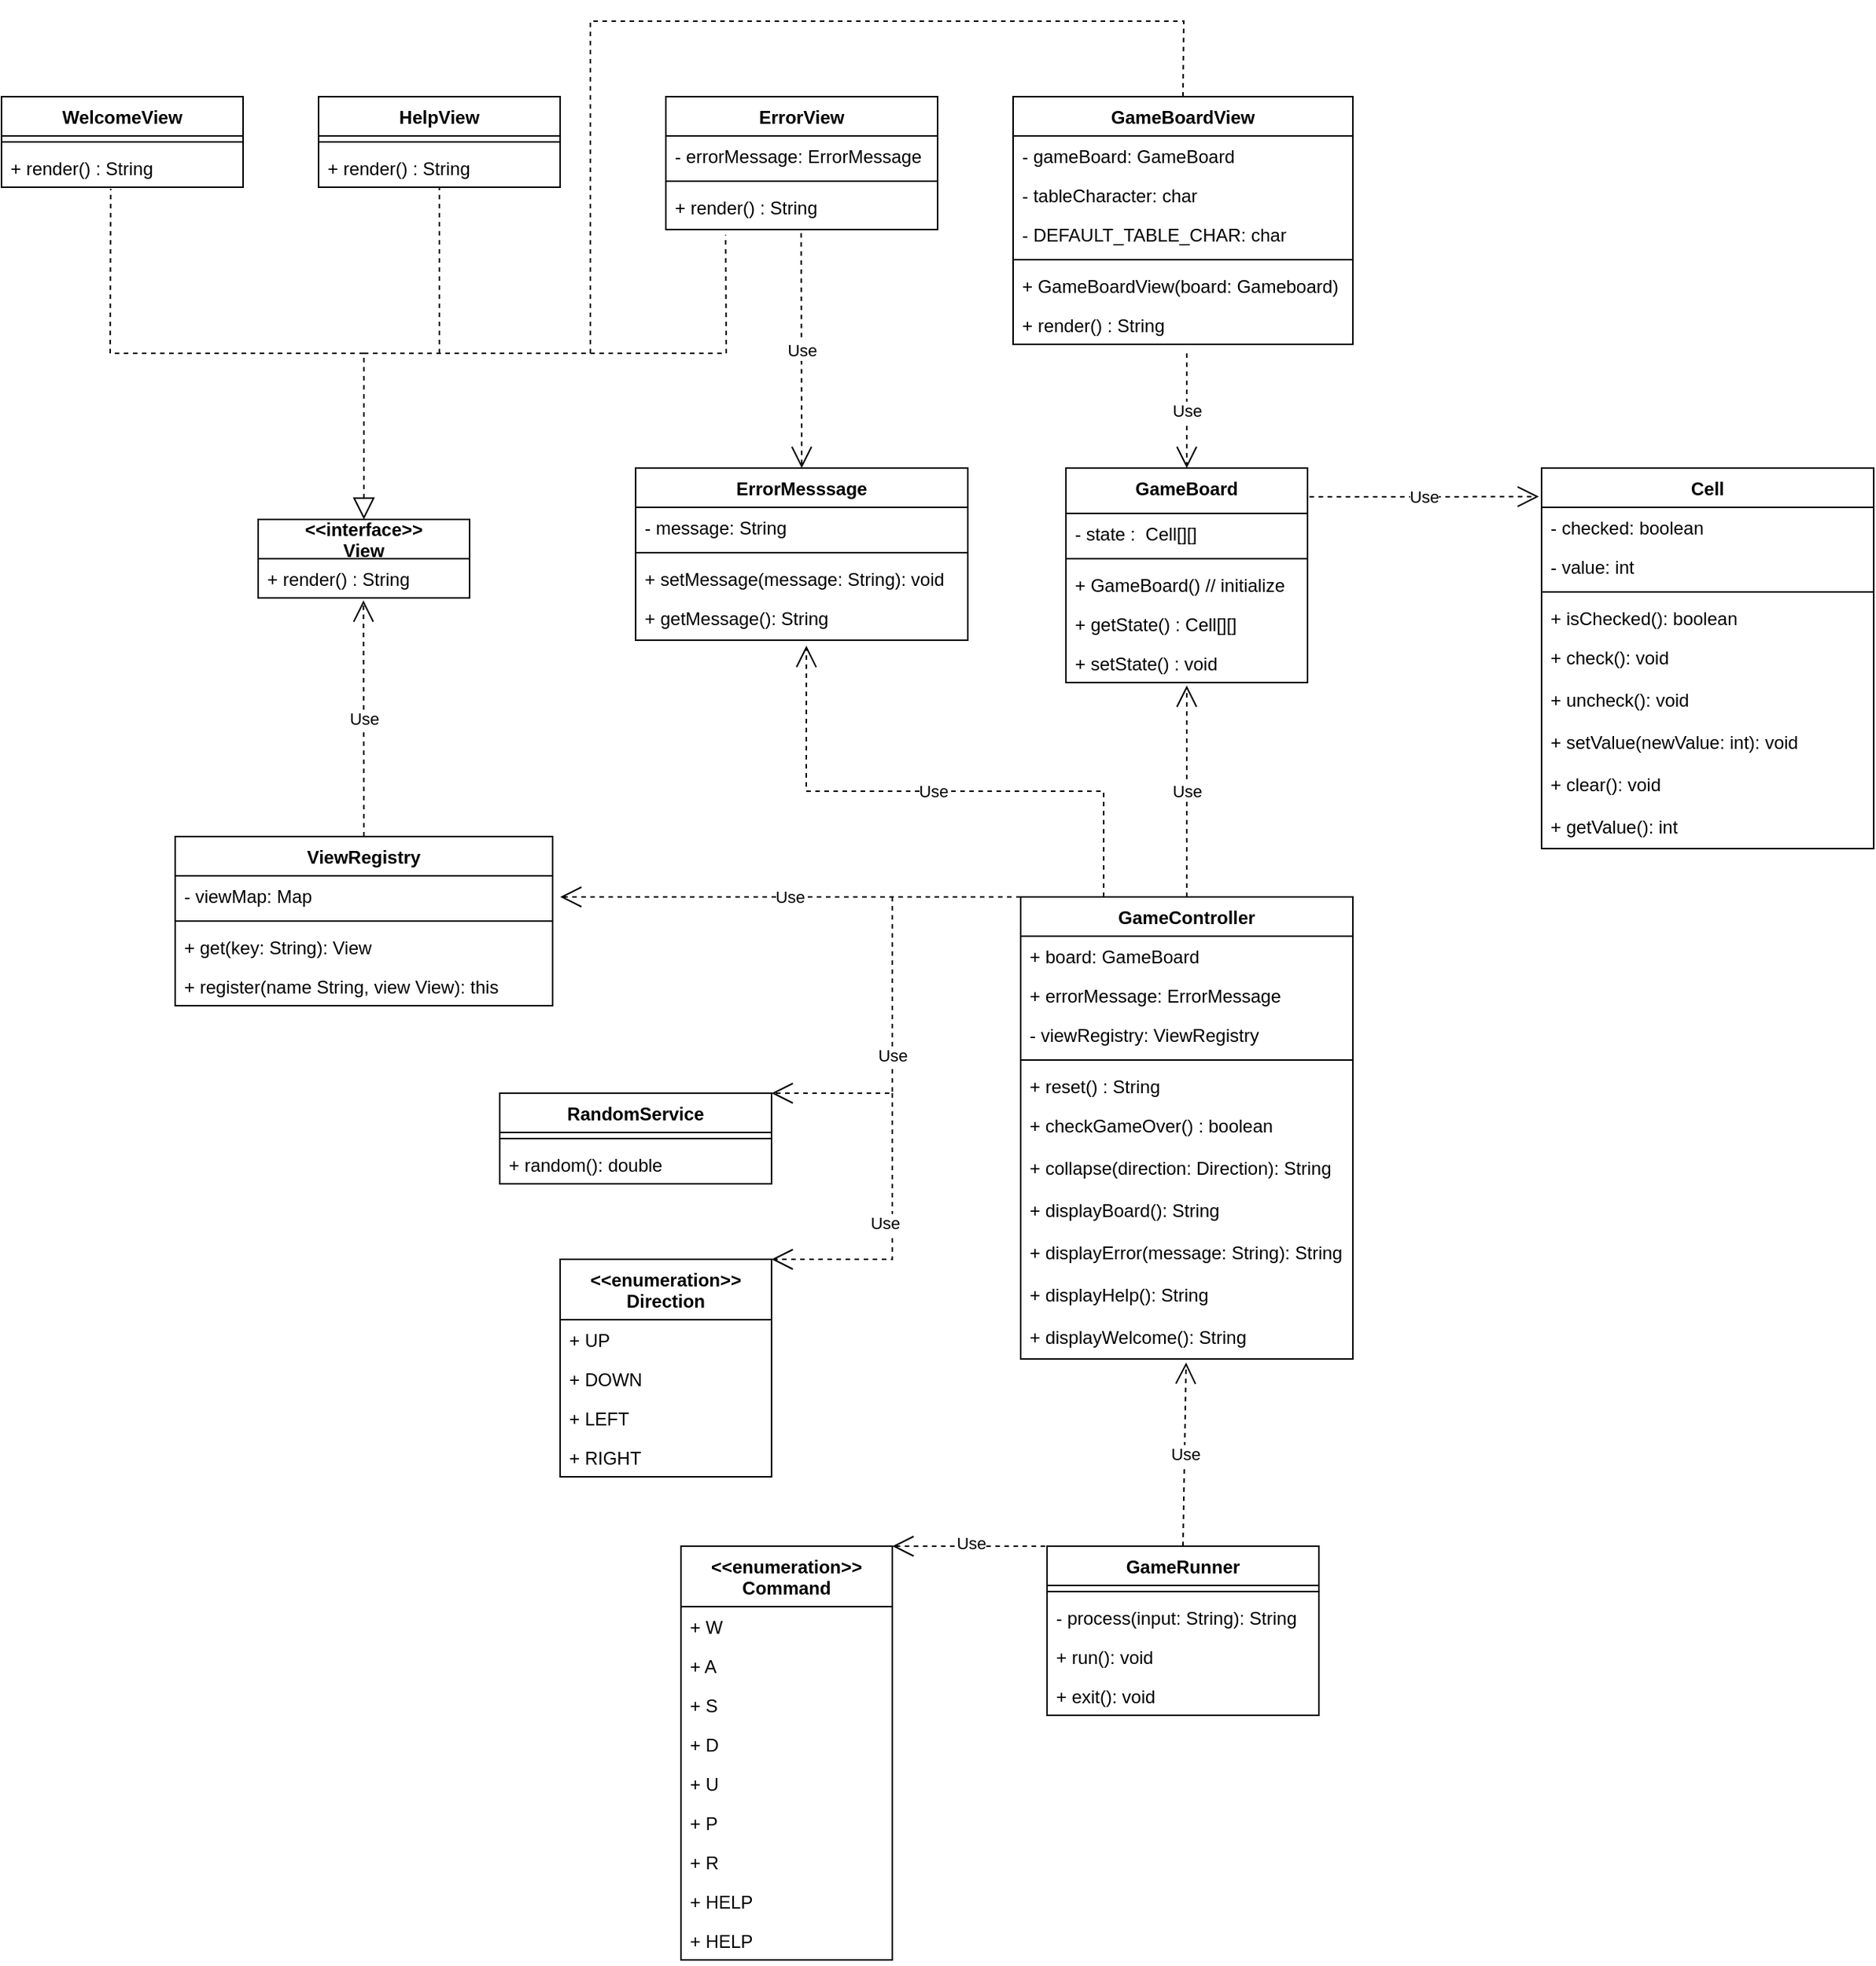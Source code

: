 <mxfile version="15.3.8" type="device" pages="4"><diagram id="C5RBs43oDa-KdzZeNtuy" name="2048"><mxGraphModel dx="3129" dy="1107" grid="1" gridSize="10" guides="1" tooltips="1" connect="1" arrows="1" fold="1" page="1" pageScale="1" pageWidth="1654" pageHeight="2336" math="0" shadow="0"><root><mxCell id="WIyWlLk6GJQsqaUBKTNV-0"/><mxCell id="WIyWlLk6GJQsqaUBKTNV-1" parent="WIyWlLk6GJQsqaUBKTNV-0"/><mxCell id="V6wMEAwP3ZbzpRJZCMsm-8" value="Use" style="endArrow=open;endSize=12;dashed=1;html=1;entryX=0.5;entryY=0;entryDx=0;entryDy=0;" parent="WIyWlLk6GJQsqaUBKTNV-1" target="WGqq-tW0K8bXPUIkna49-23" edge="1"><mxGeometry width="160" relative="1" as="geometry"><mxPoint x="475" y="430" as="sourcePoint"/><mxPoint x="550" y="470" as="targetPoint"/></mxGeometry></mxCell><mxCell id="V6wMEAwP3ZbzpRJZCMsm-32" value="Use" style="endArrow=open;endSize=12;dashed=1;html=1;exitX=0.5;exitY=0;exitDx=0;exitDy=0;rounded=0;" parent="WIyWlLk6GJQsqaUBKTNV-1" source="V6wMEAwP3ZbzpRJZCMsm-25" edge="1"><mxGeometry width="160" relative="1" as="geometry"><mxPoint x="540" y="540" as="sourcePoint"/><mxPoint x="475" y="650" as="targetPoint"/><Array as="points"/></mxGeometry></mxCell><mxCell id="6zH-96lM0veeL6zgHf2j-9" value="" style="endArrow=block;dashed=1;endFill=0;endSize=12;html=1;rounded=0;entryX=0.5;entryY=0;entryDx=0;entryDy=0;exitX=0.5;exitY=0;exitDx=0;exitDy=0;" parent="WIyWlLk6GJQsqaUBKTNV-1" source="WGqq-tW0K8bXPUIkna49-13" target="6zH-96lM0veeL6zgHf2j-5" edge="1"><mxGeometry width="160" relative="1" as="geometry"><mxPoint x="320" y="490" as="sourcePoint"/><mxPoint x="90" y="590" as="targetPoint"/><Array as="points"><mxPoint x="473" y="210"/><mxPoint x="80" y="210"/><mxPoint x="80" y="430"/><mxPoint x="-70" y="430"/></Array></mxGeometry></mxCell><mxCell id="6zH-96lM0veeL6zgHf2j-17" value="" style="endArrow=none;dashed=1;html=1;exitX=1;exitY=0;exitDx=0;exitDy=0;endFill=0;startArrow=open;startFill=0;endSize=12;startSize=12;rounded=0;entryX=0;entryY=0;entryDx=0;entryDy=0;" parent="WIyWlLk6GJQsqaUBKTNV-1" source="6zH-96lM0veeL6zgHf2j-12" target="tG-08XdgRFY7LlyKv2Ut-20" edge="1"><mxGeometry width="50" height="50" relative="1" as="geometry"><mxPoint x="430" y="760" as="sourcePoint"/><mxPoint x="280" y="770" as="targetPoint"/><Array as="points"/></mxGeometry></mxCell><mxCell id="tG-08XdgRFY7LlyKv2Ut-27" value="Use" style="edgeLabel;html=1;align=center;verticalAlign=middle;resizable=0;points=[];" parent="6zH-96lM0veeL6zgHf2j-17" vertex="1" connectable="0"><mxGeometry x="0.015" y="2" relative="1" as="geometry"><mxPoint as="offset"/></mxGeometry></mxCell><mxCell id="6zH-96lM0veeL6zgHf2j-39" value="" style="endArrow=open;dashed=1;html=1;entryX=1;entryY=0;entryDx=0;entryDy=0;rounded=0;startArrow=none;startFill=0;endFill=0;strokeWidth=1;startSize=6;endSize=12;" parent="WIyWlLk6GJQsqaUBKTNV-1" target="6zH-96lM0veeL6zgHf2j-29" edge="1"><mxGeometry width="50" height="50" relative="1" as="geometry"><mxPoint x="280" y="920" as="sourcePoint"/><mxPoint x="240" y="660" as="targetPoint"/><Array as="points"><mxPoint x="280" y="1030"/></Array></mxGeometry></mxCell><mxCell id="tG-08XdgRFY7LlyKv2Ut-47" value="Use" style="edgeLabel;html=1;align=center;verticalAlign=middle;resizable=0;points=[];" parent="6zH-96lM0veeL6zgHf2j-39" vertex="1" connectable="0"><mxGeometry x="-0.094" y="-4" relative="1" as="geometry"><mxPoint x="-1" as="offset"/></mxGeometry></mxCell><mxCell id="V6wMEAwP3ZbzpRJZCMsm-25" value="GameController" style="swimlane;fontStyle=1;align=center;verticalAlign=top;childLayout=stackLayout;horizontal=1;startSize=26;horizontalStack=0;resizeParent=1;resizeParentMax=0;resizeLast=0;collapsible=1;marginBottom=0;fillColor=none;" parent="WIyWlLk6GJQsqaUBKTNV-1" vertex="1"><mxGeometry x="365" y="790" width="220" height="306" as="geometry"/></mxCell><mxCell id="V6wMEAwP3ZbzpRJZCMsm-30" value="+ board: GameBoard" style="text;strokeColor=none;fillColor=none;align=left;verticalAlign=top;spacingLeft=4;spacingRight=4;overflow=hidden;rotatable=0;points=[[0,0.5],[1,0.5]];portConstraint=eastwest;" parent="V6wMEAwP3ZbzpRJZCMsm-25" vertex="1"><mxGeometry y="26" width="220" height="26" as="geometry"/></mxCell><mxCell id="tjZcN_I5o2tQiDK1CPD4-5" value="+ errorMessage: ErrorMessage" style="text;strokeColor=none;fillColor=none;align=left;verticalAlign=top;spacingLeft=4;spacingRight=4;overflow=hidden;rotatable=0;points=[[0,0.5],[1,0.5]];portConstraint=eastwest;" vertex="1" parent="V6wMEAwP3ZbzpRJZCMsm-25"><mxGeometry y="52" width="220" height="26" as="geometry"/></mxCell><mxCell id="tG-08XdgRFY7LlyKv2Ut-18" value="- viewRegistry: ViewRegistry" style="text;strokeColor=none;fillColor=none;align=left;verticalAlign=top;spacingLeft=4;spacingRight=4;overflow=hidden;rotatable=0;points=[[0,0.5],[1,0.5]];portConstraint=eastwest;" parent="V6wMEAwP3ZbzpRJZCMsm-25" vertex="1"><mxGeometry y="78" width="220" height="26" as="geometry"/></mxCell><mxCell id="V6wMEAwP3ZbzpRJZCMsm-27" value="" style="line;strokeWidth=1;fillColor=none;align=left;verticalAlign=middle;spacingTop=-1;spacingLeft=3;spacingRight=3;rotatable=0;labelPosition=right;points=[];portConstraint=eastwest;" parent="V6wMEAwP3ZbzpRJZCMsm-25" vertex="1"><mxGeometry y="104" width="220" height="8" as="geometry"/></mxCell><mxCell id="Nmc7u8rd6i4i5ub8itXH-3" value="+ reset() : String" style="text;strokeColor=none;fillColor=none;align=left;verticalAlign=top;spacingLeft=4;spacingRight=4;overflow=hidden;rotatable=0;points=[[0,0.5],[1,0.5]];portConstraint=eastwest;" parent="V6wMEAwP3ZbzpRJZCMsm-25" vertex="1"><mxGeometry y="112" width="220" height="26" as="geometry"/></mxCell><mxCell id="Nmc7u8rd6i4i5ub8itXH-1" value="+ checkGameOver() : boolean" style="text;strokeColor=none;fillColor=none;align=left;verticalAlign=top;spacingLeft=4;spacingRight=4;overflow=hidden;rotatable=0;points=[[0,0.5],[1,0.5]];portConstraint=eastwest;" parent="V6wMEAwP3ZbzpRJZCMsm-25" vertex="1"><mxGeometry y="138" width="220" height="28" as="geometry"/></mxCell><mxCell id="6zH-96lM0veeL6zgHf2j-72" value="+ collapse(direction: Direction): String" style="text;strokeColor=none;fillColor=none;align=left;verticalAlign=top;spacingLeft=4;spacingRight=4;overflow=hidden;rotatable=0;points=[[0,0.5],[1,0.5]];portConstraint=eastwest;" parent="V6wMEAwP3ZbzpRJZCMsm-25" vertex="1"><mxGeometry y="166" width="220" height="28" as="geometry"/></mxCell><mxCell id="tG-08XdgRFY7LlyKv2Ut-50" value="+ displayBoard(): String" style="text;strokeColor=none;fillColor=none;align=left;verticalAlign=top;spacingLeft=4;spacingRight=4;overflow=hidden;rotatable=0;points=[[0,0.5],[1,0.5]];portConstraint=eastwest;" parent="V6wMEAwP3ZbzpRJZCMsm-25" vertex="1"><mxGeometry y="194" width="220" height="28" as="geometry"/></mxCell><mxCell id="tG-08XdgRFY7LlyKv2Ut-51" value="+ displayError(message: String): String" style="text;strokeColor=none;fillColor=none;align=left;verticalAlign=top;spacingLeft=4;spacingRight=4;overflow=hidden;rotatable=0;points=[[0,0.5],[1,0.5]];portConstraint=eastwest;" parent="V6wMEAwP3ZbzpRJZCMsm-25" vertex="1"><mxGeometry y="222" width="220" height="28" as="geometry"/></mxCell><mxCell id="tG-08XdgRFY7LlyKv2Ut-52" value="+ displayHelp(): String" style="text;strokeColor=none;fillColor=none;align=left;verticalAlign=top;spacingLeft=4;spacingRight=4;overflow=hidden;rotatable=0;points=[[0,0.5],[1,0.5]];portConstraint=eastwest;" parent="V6wMEAwP3ZbzpRJZCMsm-25" vertex="1"><mxGeometry y="250" width="220" height="28" as="geometry"/></mxCell><mxCell id="tG-08XdgRFY7LlyKv2Ut-17" value="+ displayWelcome(): String" style="text;strokeColor=none;fillColor=none;align=left;verticalAlign=top;spacingLeft=4;spacingRight=4;overflow=hidden;rotatable=0;points=[[0,0.5],[1,0.5]];portConstraint=eastwest;" parent="V6wMEAwP3ZbzpRJZCMsm-25" vertex="1"><mxGeometry y="278" width="220" height="28" as="geometry"/></mxCell><mxCell id="WGqq-tW0K8bXPUIkna49-23" value="GameBoard" style="swimlane;fontStyle=1;align=center;verticalAlign=top;childLayout=stackLayout;horizontal=1;startSize=30;horizontalStack=0;resizeParent=1;resizeParentMax=0;resizeLast=0;collapsible=1;marginBottom=0;" parent="WIyWlLk6GJQsqaUBKTNV-1" vertex="1"><mxGeometry x="395" y="506" width="160" height="142" as="geometry"/></mxCell><mxCell id="WGqq-tW0K8bXPUIkna49-25" value="- state :  Cell[][]" style="text;strokeColor=none;fillColor=none;align=left;verticalAlign=top;spacingLeft=4;spacingRight=4;overflow=hidden;rotatable=0;points=[[0,0.5],[1,0.5]];portConstraint=eastwest;" parent="WGqq-tW0K8bXPUIkna49-23" vertex="1"><mxGeometry y="30" width="160" height="26" as="geometry"/></mxCell><mxCell id="WGqq-tW0K8bXPUIkna49-26" value="" style="line;strokeWidth=1;fillColor=none;align=left;verticalAlign=middle;spacingTop=-1;spacingLeft=3;spacingRight=3;rotatable=0;labelPosition=right;points=[];portConstraint=eastwest;" parent="WGqq-tW0K8bXPUIkna49-23" vertex="1"><mxGeometry y="56" width="160" height="8" as="geometry"/></mxCell><mxCell id="6zH-96lM0veeL6zgHf2j-61" value="+ GameBoard() // initialize" style="text;strokeColor=none;fillColor=none;align=left;verticalAlign=top;spacingLeft=4;spacingRight=4;overflow=hidden;rotatable=0;points=[[0,0.5],[1,0.5]];portConstraint=eastwest;" parent="WGqq-tW0K8bXPUIkna49-23" vertex="1"><mxGeometry y="64" width="160" height="26" as="geometry"/></mxCell><mxCell id="WGqq-tW0K8bXPUIkna49-28" value="+ getState() : Cell[][]" style="text;strokeColor=none;fillColor=none;align=left;verticalAlign=top;spacingLeft=4;spacingRight=4;overflow=hidden;rotatable=0;points=[[0,0.5],[1,0.5]];portConstraint=eastwest;" parent="WGqq-tW0K8bXPUIkna49-23" vertex="1"><mxGeometry y="90" width="160" height="26" as="geometry"/></mxCell><mxCell id="WGqq-tW0K8bXPUIkna49-29" value="+ setState() : void" style="text;strokeColor=none;fillColor=none;align=left;verticalAlign=top;spacingLeft=4;spacingRight=4;overflow=hidden;rotatable=0;points=[[0,0.5],[1,0.5]];portConstraint=eastwest;" parent="WGqq-tW0K8bXPUIkna49-23" vertex="1"><mxGeometry y="116" width="160" height="26" as="geometry"/></mxCell><mxCell id="6zH-96lM0veeL6zgHf2j-55" value="WelcomeView" style="swimlane;fontStyle=1;align=center;verticalAlign=top;childLayout=stackLayout;horizontal=1;startSize=26;horizontalStack=0;resizeParent=1;resizeParentMax=0;resizeLast=0;collapsible=1;marginBottom=0;" parent="WIyWlLk6GJQsqaUBKTNV-1" vertex="1"><mxGeometry x="-310" y="260" width="160" height="60" as="geometry"/></mxCell><mxCell id="6zH-96lM0veeL6zgHf2j-56" value="" style="line;strokeWidth=1;fillColor=none;align=left;verticalAlign=middle;spacingTop=-1;spacingLeft=3;spacingRight=3;rotatable=0;labelPosition=right;points=[];portConstraint=eastwest;" parent="6zH-96lM0veeL6zgHf2j-55" vertex="1"><mxGeometry y="26" width="160" height="8" as="geometry"/></mxCell><mxCell id="6zH-96lM0veeL6zgHf2j-57" value="+ render() : String" style="text;strokeColor=none;fillColor=none;align=left;verticalAlign=top;spacingLeft=4;spacingRight=4;overflow=hidden;rotatable=0;points=[[0,0.5],[1,0.5]];portConstraint=eastwest;" parent="6zH-96lM0veeL6zgHf2j-55" vertex="1"><mxGeometry y="34" width="160" height="26" as="geometry"/></mxCell><mxCell id="tG-08XdgRFY7LlyKv2Ut-11" value="" style="endArrow=none;dashed=1;html=1;entryX=0.452;entryY=1.038;entryDx=0;entryDy=0;entryPerimeter=0;rounded=0;" parent="WIyWlLk6GJQsqaUBKTNV-1" target="6zH-96lM0veeL6zgHf2j-57" edge="1"><mxGeometry width="50" height="50" relative="1" as="geometry"><mxPoint x="-70" y="430" as="sourcePoint"/><mxPoint x="160" y="530" as="targetPoint"/><Array as="points"><mxPoint x="-238" y="430"/></Array></mxGeometry></mxCell><mxCell id="6zH-96lM0veeL6zgHf2j-5" value="&lt;&lt;interface&gt;&gt;&#10;View" style="swimlane;fontStyle=1;childLayout=stackLayout;horizontal=1;startSize=26;fillColor=none;horizontalStack=0;resizeParent=1;resizeParentMax=0;resizeLast=0;collapsible=1;marginBottom=0;" parent="WIyWlLk6GJQsqaUBKTNV-1" vertex="1"><mxGeometry x="-140" y="540" width="140" height="52" as="geometry"/></mxCell><mxCell id="6zH-96lM0veeL6zgHf2j-6" value="+ render() : String" style="text;strokeColor=none;fillColor=none;align=left;verticalAlign=top;spacingLeft=4;spacingRight=4;overflow=hidden;rotatable=0;points=[[0,0.5],[1,0.5]];portConstraint=eastwest;" parent="6zH-96lM0veeL6zgHf2j-5" vertex="1"><mxGeometry y="26" width="140" height="26" as="geometry"/></mxCell><mxCell id="tG-08XdgRFY7LlyKv2Ut-12" value="" style="endArrow=open;html=1;dashed=1;exitX=0.5;exitY=0;exitDx=0;exitDy=0;entryX=0.498;entryY=1.064;entryDx=0;entryDy=0;entryPerimeter=0;endFill=0;endSize=12;" parent="WIyWlLk6GJQsqaUBKTNV-1" source="tG-08XdgRFY7LlyKv2Ut-4" target="6zH-96lM0veeL6zgHf2j-6" edge="1"><mxGeometry width="50" height="50" relative="1" as="geometry"><mxPoint x="110" y="580" as="sourcePoint"/><mxPoint x="120" y="610" as="targetPoint"/></mxGeometry></mxCell><mxCell id="tG-08XdgRFY7LlyKv2Ut-13" value="Use" style="edgeLabel;html=1;align=center;verticalAlign=middle;resizable=0;points=[];" parent="tG-08XdgRFY7LlyKv2Ut-12" vertex="1" connectable="0"><mxGeometry x="0.006" relative="1" as="geometry"><mxPoint as="offset"/></mxGeometry></mxCell><mxCell id="tG-08XdgRFY7LlyKv2Ut-15" value="" style="endArrow=open;html=1;dashed=1;endFill=0;endSize=12;rounded=0;exitX=0;exitY=0;exitDx=0;exitDy=0;" parent="WIyWlLk6GJQsqaUBKTNV-1" edge="1" source="V6wMEAwP3ZbzpRJZCMsm-25"><mxGeometry width="50" height="50" relative="1" as="geometry"><mxPoint x="290" y="730" as="sourcePoint"/><mxPoint x="60" y="790" as="targetPoint"/><Array as="points"/></mxGeometry></mxCell><mxCell id="tG-08XdgRFY7LlyKv2Ut-16" value="Use" style="edgeLabel;html=1;align=center;verticalAlign=middle;resizable=0;points=[];" parent="tG-08XdgRFY7LlyKv2Ut-15" vertex="1" connectable="0"><mxGeometry x="0.006" relative="1" as="geometry"><mxPoint as="offset"/></mxGeometry></mxCell><mxCell id="tG-08XdgRFY7LlyKv2Ut-20" value="GameRunner" style="swimlane;fontStyle=1;align=center;verticalAlign=top;childLayout=stackLayout;horizontal=1;startSize=26;horizontalStack=0;resizeParent=1;resizeParentMax=0;resizeLast=0;collapsible=1;marginBottom=0;" parent="WIyWlLk6GJQsqaUBKTNV-1" vertex="1"><mxGeometry x="382.5" y="1220" width="180" height="112" as="geometry"/></mxCell><mxCell id="tG-08XdgRFY7LlyKv2Ut-22" value="" style="line;strokeWidth=1;fillColor=none;align=left;verticalAlign=middle;spacingTop=-1;spacingLeft=3;spacingRight=3;rotatable=0;labelPosition=right;points=[];portConstraint=eastwest;" parent="tG-08XdgRFY7LlyKv2Ut-20" vertex="1"><mxGeometry y="26" width="180" height="8" as="geometry"/></mxCell><mxCell id="tG-08XdgRFY7LlyKv2Ut-48" value="- process(input: String): String" style="text;strokeColor=none;fillColor=none;align=left;verticalAlign=top;spacingLeft=4;spacingRight=4;overflow=hidden;rotatable=0;points=[[0,0.5],[1,0.5]];portConstraint=eastwest;" parent="tG-08XdgRFY7LlyKv2Ut-20" vertex="1"><mxGeometry y="34" width="180" height="26" as="geometry"/></mxCell><mxCell id="tG-08XdgRFY7LlyKv2Ut-26" value="+ run(): void" style="text;strokeColor=none;fillColor=none;align=left;verticalAlign=top;spacingLeft=4;spacingRight=4;overflow=hidden;rotatable=0;points=[[0,0.5],[1,0.5]];portConstraint=eastwest;" parent="tG-08XdgRFY7LlyKv2Ut-20" vertex="1"><mxGeometry y="60" width="180" height="26" as="geometry"/></mxCell><mxCell id="tG-08XdgRFY7LlyKv2Ut-53" value="+ exit(): void" style="text;strokeColor=none;fillColor=none;align=left;verticalAlign=top;spacingLeft=4;spacingRight=4;overflow=hidden;rotatable=0;points=[[0,0.5],[1,0.5]];portConstraint=eastwest;" parent="tG-08XdgRFY7LlyKv2Ut-20" vertex="1"><mxGeometry y="86" width="180" height="26" as="geometry"/></mxCell><mxCell id="tG-08XdgRFY7LlyKv2Ut-25" value="Use" style="endArrow=open;endSize=12;dashed=1;html=1;exitX=0.5;exitY=0;exitDx=0;exitDy=0;entryX=0.498;entryY=1.083;entryDx=0;entryDy=0;entryPerimeter=0;" parent="WIyWlLk6GJQsqaUBKTNV-1" source="tG-08XdgRFY7LlyKv2Ut-20" target="tG-08XdgRFY7LlyKv2Ut-17" edge="1"><mxGeometry width="160" relative="1" as="geometry"><mxPoint x="705" y="950" as="sourcePoint"/><mxPoint x="525" y="960" as="targetPoint"/></mxGeometry></mxCell><mxCell id="tG-08XdgRFY7LlyKv2Ut-39" value="RandomService" style="swimlane;fontStyle=1;align=center;verticalAlign=top;childLayout=stackLayout;horizontal=1;startSize=26;horizontalStack=0;resizeParent=1;resizeParentMax=0;resizeLast=0;collapsible=1;marginBottom=0;" parent="WIyWlLk6GJQsqaUBKTNV-1" vertex="1"><mxGeometry x="20" y="920" width="180" height="60" as="geometry"/></mxCell><mxCell id="tG-08XdgRFY7LlyKv2Ut-41" value="" style="line;strokeWidth=1;fillColor=none;align=left;verticalAlign=middle;spacingTop=-1;spacingLeft=3;spacingRight=3;rotatable=0;labelPosition=right;points=[];portConstraint=eastwest;" parent="tG-08XdgRFY7LlyKv2Ut-39" vertex="1"><mxGeometry y="26" width="180" height="8" as="geometry"/></mxCell><mxCell id="tG-08XdgRFY7LlyKv2Ut-42" value="+ random(): double" style="text;strokeColor=none;fillColor=none;align=left;verticalAlign=top;spacingLeft=4;spacingRight=4;overflow=hidden;rotatable=0;points=[[0,0.5],[1,0.5]];portConstraint=eastwest;" parent="tG-08XdgRFY7LlyKv2Ut-39" vertex="1"><mxGeometry y="34" width="180" height="26" as="geometry"/></mxCell><mxCell id="tG-08XdgRFY7LlyKv2Ut-44" value="Use" style="endArrow=open;endSize=12;dashed=1;html=1;entryX=1;entryY=0;entryDx=0;entryDy=0;rounded=0;" parent="WIyWlLk6GJQsqaUBKTNV-1" target="tG-08XdgRFY7LlyKv2Ut-39" edge="1"><mxGeometry width="160" relative="1" as="geometry"><mxPoint x="280" y="790" as="sourcePoint"/><mxPoint x="330" y="790" as="targetPoint"/><Array as="points"><mxPoint x="280" y="920"/></Array></mxGeometry></mxCell><mxCell id="tG-08XdgRFY7LlyKv2Ut-4" value="ViewRegistry" style="swimlane;fontStyle=1;align=center;verticalAlign=top;childLayout=stackLayout;horizontal=1;startSize=26;horizontalStack=0;resizeParent=1;resizeParentMax=0;resizeLast=0;collapsible=1;marginBottom=0;" parent="WIyWlLk6GJQsqaUBKTNV-1" vertex="1"><mxGeometry x="-195" y="750" width="250" height="112" as="geometry"/></mxCell><mxCell id="tG-08XdgRFY7LlyKv2Ut-5" value="- viewMap: Map" style="text;strokeColor=none;fillColor=none;align=left;verticalAlign=top;spacingLeft=4;spacingRight=4;overflow=hidden;rotatable=0;points=[[0,0.5],[1,0.5]];portConstraint=eastwest;" parent="tG-08XdgRFY7LlyKv2Ut-4" vertex="1"><mxGeometry y="26" width="250" height="26" as="geometry"/></mxCell><mxCell id="tG-08XdgRFY7LlyKv2Ut-6" value="" style="line;strokeWidth=1;fillColor=none;align=left;verticalAlign=middle;spacingTop=-1;spacingLeft=3;spacingRight=3;rotatable=0;labelPosition=right;points=[];portConstraint=eastwest;" parent="tG-08XdgRFY7LlyKv2Ut-4" vertex="1"><mxGeometry y="52" width="250" height="8" as="geometry"/></mxCell><mxCell id="tG-08XdgRFY7LlyKv2Ut-7" value="+ get(key: String): View" style="text;strokeColor=none;fillColor=none;align=left;verticalAlign=top;spacingLeft=4;spacingRight=4;overflow=hidden;rotatable=0;points=[[0,0.5],[1,0.5]];portConstraint=eastwest;" parent="tG-08XdgRFY7LlyKv2Ut-4" vertex="1"><mxGeometry y="60" width="250" height="26" as="geometry"/></mxCell><mxCell id="tG-08XdgRFY7LlyKv2Ut-8" value="+ register(name String, view View): this" style="text;strokeColor=none;fillColor=none;align=left;verticalAlign=top;spacingLeft=4;spacingRight=4;overflow=hidden;rotatable=0;points=[[0,0.5],[1,0.5]];portConstraint=eastwest;" parent="tG-08XdgRFY7LlyKv2Ut-4" vertex="1"><mxGeometry y="86" width="250" height="26" as="geometry"/></mxCell><mxCell id="6zH-96lM0veeL6zgHf2j-12" value="&lt;&lt;enumeration&gt;&gt;&#10;Command" style="swimlane;fontStyle=1;childLayout=stackLayout;horizontal=1;startSize=40;fillColor=none;horizontalStack=0;resizeParent=1;resizeParentMax=0;resizeLast=0;collapsible=1;marginBottom=0;" parent="WIyWlLk6GJQsqaUBKTNV-1" vertex="1"><mxGeometry x="140" y="1220" width="140" height="274" as="geometry"/></mxCell><mxCell id="6zH-96lM0veeL6zgHf2j-13" value="+ W" style="text;strokeColor=none;fillColor=none;align=left;verticalAlign=top;spacingLeft=4;spacingRight=4;overflow=hidden;rotatable=0;points=[[0,0.5],[1,0.5]];portConstraint=eastwest;" parent="6zH-96lM0veeL6zgHf2j-12" vertex="1"><mxGeometry y="40" width="140" height="26" as="geometry"/></mxCell><mxCell id="6zH-96lM0veeL6zgHf2j-14" value="+ A" style="text;strokeColor=none;fillColor=none;align=left;verticalAlign=top;spacingLeft=4;spacingRight=4;overflow=hidden;rotatable=0;points=[[0,0.5],[1,0.5]];portConstraint=eastwest;" parent="6zH-96lM0veeL6zgHf2j-12" vertex="1"><mxGeometry y="66" width="140" height="26" as="geometry"/></mxCell><mxCell id="6zH-96lM0veeL6zgHf2j-15" value="+ S" style="text;strokeColor=none;fillColor=none;align=left;verticalAlign=top;spacingLeft=4;spacingRight=4;overflow=hidden;rotatable=0;points=[[0,0.5],[1,0.5]];portConstraint=eastwest;" parent="6zH-96lM0veeL6zgHf2j-12" vertex="1"><mxGeometry y="92" width="140" height="26" as="geometry"/></mxCell><mxCell id="6zH-96lM0veeL6zgHf2j-16" value="+ D" style="text;strokeColor=none;fillColor=none;align=left;verticalAlign=top;spacingLeft=4;spacingRight=4;overflow=hidden;rotatable=0;points=[[0,0.5],[1,0.5]];portConstraint=eastwest;" parent="6zH-96lM0veeL6zgHf2j-12" vertex="1"><mxGeometry y="118" width="140" height="26" as="geometry"/></mxCell><mxCell id="6zH-96lM0veeL6zgHf2j-25" value="+ U" style="text;strokeColor=none;fillColor=none;align=left;verticalAlign=top;spacingLeft=4;spacingRight=4;overflow=hidden;rotatable=0;points=[[0,0.5],[1,0.5]];portConstraint=eastwest;" parent="6zH-96lM0veeL6zgHf2j-12" vertex="1"><mxGeometry y="144" width="140" height="26" as="geometry"/></mxCell><mxCell id="6zH-96lM0veeL6zgHf2j-26" value="+ P" style="text;strokeColor=none;fillColor=none;align=left;verticalAlign=top;spacingLeft=4;spacingRight=4;overflow=hidden;rotatable=0;points=[[0,0.5],[1,0.5]];portConstraint=eastwest;" parent="6zH-96lM0veeL6zgHf2j-12" vertex="1"><mxGeometry y="170" width="140" height="26" as="geometry"/></mxCell><mxCell id="6zH-96lM0veeL6zgHf2j-27" value="+ R" style="text;strokeColor=none;fillColor=none;align=left;verticalAlign=top;spacingLeft=4;spacingRight=4;overflow=hidden;rotatable=0;points=[[0,0.5],[1,0.5]];portConstraint=eastwest;" parent="6zH-96lM0veeL6zgHf2j-12" vertex="1"><mxGeometry y="196" width="140" height="26" as="geometry"/></mxCell><mxCell id="6zH-96lM0veeL6zgHf2j-28" value="+ HELP" style="text;strokeColor=none;fillColor=none;align=left;verticalAlign=top;spacingLeft=4;spacingRight=4;overflow=hidden;rotatable=0;points=[[0,0.5],[1,0.5]];portConstraint=eastwest;" parent="6zH-96lM0veeL6zgHf2j-12" vertex="1"><mxGeometry y="222" width="140" height="26" as="geometry"/></mxCell><mxCell id="6zH-96lM0veeL6zgHf2j-73" value="+ HELP" style="text;strokeColor=none;fillColor=none;align=left;verticalAlign=top;spacingLeft=4;spacingRight=4;overflow=hidden;rotatable=0;points=[[0,0.5],[1,0.5]];portConstraint=eastwest;" parent="6zH-96lM0veeL6zgHf2j-12" vertex="1"><mxGeometry y="248" width="140" height="26" as="geometry"/></mxCell><mxCell id="6zH-96lM0veeL6zgHf2j-29" value="&lt;&lt;enumeration&gt;&gt;&#10;Direction" style="swimlane;fontStyle=1;childLayout=stackLayout;horizontal=1;startSize=40;fillColor=none;horizontalStack=0;resizeParent=1;resizeParentMax=0;resizeLast=0;collapsible=1;marginBottom=0;" parent="WIyWlLk6GJQsqaUBKTNV-1" vertex="1"><mxGeometry x="60" y="1030" width="140" height="144" as="geometry"/></mxCell><mxCell id="6zH-96lM0veeL6zgHf2j-30" value="+ UP" style="text;strokeColor=none;fillColor=none;align=left;verticalAlign=top;spacingLeft=4;spacingRight=4;overflow=hidden;rotatable=0;points=[[0,0.5],[1,0.5]];portConstraint=eastwest;" parent="6zH-96lM0veeL6zgHf2j-29" vertex="1"><mxGeometry y="40" width="140" height="26" as="geometry"/></mxCell><mxCell id="6zH-96lM0veeL6zgHf2j-31" value="+ DOWN" style="text;strokeColor=none;fillColor=none;align=left;verticalAlign=top;spacingLeft=4;spacingRight=4;overflow=hidden;rotatable=0;points=[[0,0.5],[1,0.5]];portConstraint=eastwest;" parent="6zH-96lM0veeL6zgHf2j-29" vertex="1"><mxGeometry y="66" width="140" height="26" as="geometry"/></mxCell><mxCell id="6zH-96lM0veeL6zgHf2j-32" value="+ LEFT" style="text;strokeColor=none;fillColor=none;align=left;verticalAlign=top;spacingLeft=4;spacingRight=4;overflow=hidden;rotatable=0;points=[[0,0.5],[1,0.5]];portConstraint=eastwest;" parent="6zH-96lM0veeL6zgHf2j-29" vertex="1"><mxGeometry y="92" width="140" height="26" as="geometry"/></mxCell><mxCell id="6zH-96lM0veeL6zgHf2j-33" value="+ RIGHT" style="text;strokeColor=none;fillColor=none;align=left;verticalAlign=top;spacingLeft=4;spacingRight=4;overflow=hidden;rotatable=0;points=[[0,0.5],[1,0.5]];portConstraint=eastwest;" parent="6zH-96lM0veeL6zgHf2j-29" vertex="1"><mxGeometry y="118" width="140" height="26" as="geometry"/></mxCell><mxCell id="WGqq-tW0K8bXPUIkna49-13" value="GameBoardView" style="swimlane;fontStyle=1;align=center;verticalAlign=top;childLayout=stackLayout;horizontal=1;startSize=26;horizontalStack=0;resizeParent=1;resizeParentMax=0;resizeLast=0;collapsible=1;marginBottom=0;" parent="WIyWlLk6GJQsqaUBKTNV-1" vertex="1"><mxGeometry x="360" y="260" width="225" height="164" as="geometry"/></mxCell><mxCell id="WGqq-tW0K8bXPUIkna49-14" value="- gameBoard: GameBoard" style="text;strokeColor=none;fillColor=none;align=left;verticalAlign=top;spacingLeft=4;spacingRight=4;overflow=hidden;rotatable=0;points=[[0,0.5],[1,0.5]];portConstraint=eastwest;" parent="WGqq-tW0K8bXPUIkna49-13" vertex="1"><mxGeometry y="26" width="225" height="26" as="geometry"/></mxCell><mxCell id="tG-08XdgRFY7LlyKv2Ut-45" value="- tableCharacter: char" style="text;strokeColor=none;fillColor=none;align=left;verticalAlign=top;spacingLeft=4;spacingRight=4;overflow=hidden;rotatable=0;points=[[0,0.5],[1,0.5]];portConstraint=eastwest;" parent="WGqq-tW0K8bXPUIkna49-13" vertex="1"><mxGeometry y="52" width="225" height="26" as="geometry"/></mxCell><mxCell id="tG-08XdgRFY7LlyKv2Ut-46" value="- DEFAULT_TABLE_CHAR: char" style="text;strokeColor=none;fillColor=none;align=left;verticalAlign=top;spacingLeft=4;spacingRight=4;overflow=hidden;rotatable=0;points=[[0,0.5],[1,0.5]];portConstraint=eastwest;" parent="WGqq-tW0K8bXPUIkna49-13" vertex="1"><mxGeometry y="78" width="225" height="26" as="geometry"/></mxCell><mxCell id="WGqq-tW0K8bXPUIkna49-15" value="" style="line;strokeWidth=1;fillColor=none;align=left;verticalAlign=middle;spacingTop=-1;spacingLeft=3;spacingRight=3;rotatable=0;labelPosition=right;points=[];portConstraint=eastwest;" parent="WGqq-tW0K8bXPUIkna49-13" vertex="1"><mxGeometry y="104" width="225" height="8" as="geometry"/></mxCell><mxCell id="tG-08XdgRFY7LlyKv2Ut-54" value="+ GameBoardView(board: Gameboard)" style="text;strokeColor=none;fillColor=none;align=left;verticalAlign=top;spacingLeft=4;spacingRight=4;overflow=hidden;rotatable=0;points=[[0,0.5],[1,0.5]];portConstraint=eastwest;" parent="WGqq-tW0K8bXPUIkna49-13" vertex="1"><mxGeometry y="112" width="225" height="26" as="geometry"/></mxCell><mxCell id="V6wMEAwP3ZbzpRJZCMsm-33" value="+ render() : String" style="text;strokeColor=none;fillColor=none;align=left;verticalAlign=top;spacingLeft=4;spacingRight=4;overflow=hidden;rotatable=0;points=[[0,0.5],[1,0.5]];portConstraint=eastwest;" parent="WGqq-tW0K8bXPUIkna49-13" vertex="1"><mxGeometry y="138" width="225" height="26" as="geometry"/></mxCell><mxCell id="6zH-96lM0veeL6zgHf2j-0" value="HelpView" style="swimlane;fontStyle=1;align=center;verticalAlign=top;childLayout=stackLayout;horizontal=1;startSize=26;horizontalStack=0;resizeParent=1;resizeParentMax=0;resizeLast=0;collapsible=1;marginBottom=0;" parent="WIyWlLk6GJQsqaUBKTNV-1" vertex="1"><mxGeometry x="-100" y="260" width="160" height="60" as="geometry"/></mxCell><mxCell id="6zH-96lM0veeL6zgHf2j-2" value="" style="line;strokeWidth=1;fillColor=none;align=left;verticalAlign=middle;spacingTop=-1;spacingLeft=3;spacingRight=3;rotatable=0;labelPosition=right;points=[];portConstraint=eastwest;" parent="6zH-96lM0veeL6zgHf2j-0" vertex="1"><mxGeometry y="26" width="160" height="8" as="geometry"/></mxCell><mxCell id="6zH-96lM0veeL6zgHf2j-4" value="+ render() : String" style="text;strokeColor=none;fillColor=none;align=left;verticalAlign=top;spacingLeft=4;spacingRight=4;overflow=hidden;rotatable=0;points=[[0,0.5],[1,0.5]];portConstraint=eastwest;" parent="6zH-96lM0veeL6zgHf2j-0" vertex="1"><mxGeometry y="34" width="160" height="26" as="geometry"/></mxCell><mxCell id="tG-08XdgRFY7LlyKv2Ut-69" value="Use" style="endArrow=open;endSize=12;dashed=1;html=1;exitX=0.498;exitY=1.083;exitDx=0;exitDy=0;exitPerimeter=0;entryX=0.5;entryY=0;entryDx=0;entryDy=0;" parent="WIyWlLk6GJQsqaUBKTNV-1" source="6zH-96lM0veeL6zgHf2j-52" target="tG-08XdgRFY7LlyKv2Ut-64" edge="1"><mxGeometry width="160" relative="1" as="geometry"><mxPoint x="250" y="558" as="sourcePoint"/><mxPoint x="410" y="558" as="targetPoint"/></mxGeometry></mxCell><mxCell id="tG-08XdgRFY7LlyKv2Ut-29" value="Cell" style="swimlane;fontStyle=1;align=center;verticalAlign=top;childLayout=stackLayout;horizontal=1;startSize=26;horizontalStack=0;resizeParent=1;resizeParentMax=0;resizeLast=0;collapsible=1;marginBottom=0;fillColor=none;" parent="WIyWlLk6GJQsqaUBKTNV-1" vertex="1"><mxGeometry x="710" y="506" width="220" height="252" as="geometry"/></mxCell><mxCell id="tG-08XdgRFY7LlyKv2Ut-30" value="- checked: boolean" style="text;strokeColor=none;fillColor=none;align=left;verticalAlign=top;spacingLeft=4;spacingRight=4;overflow=hidden;rotatable=0;points=[[0,0.5],[1,0.5]];portConstraint=eastwest;" parent="tG-08XdgRFY7LlyKv2Ut-29" vertex="1"><mxGeometry y="26" width="220" height="26" as="geometry"/></mxCell><mxCell id="tG-08XdgRFY7LlyKv2Ut-31" value="- value: int" style="text;strokeColor=none;fillColor=none;align=left;verticalAlign=top;spacingLeft=4;spacingRight=4;overflow=hidden;rotatable=0;points=[[0,0.5],[1,0.5]];portConstraint=eastwest;" parent="tG-08XdgRFY7LlyKv2Ut-29" vertex="1"><mxGeometry y="52" width="220" height="26" as="geometry"/></mxCell><mxCell id="tG-08XdgRFY7LlyKv2Ut-32" value="" style="line;strokeWidth=1;fillColor=none;align=left;verticalAlign=middle;spacingTop=-1;spacingLeft=3;spacingRight=3;rotatable=0;labelPosition=right;points=[];portConstraint=eastwest;" parent="tG-08XdgRFY7LlyKv2Ut-29" vertex="1"><mxGeometry y="78" width="220" height="8" as="geometry"/></mxCell><mxCell id="tG-08XdgRFY7LlyKv2Ut-33" value="+ isChecked(): boolean" style="text;strokeColor=none;fillColor=none;align=left;verticalAlign=top;spacingLeft=4;spacingRight=4;overflow=hidden;rotatable=0;points=[[0,0.5],[1,0.5]];portConstraint=eastwest;" parent="tG-08XdgRFY7LlyKv2Ut-29" vertex="1"><mxGeometry y="86" width="220" height="26" as="geometry"/></mxCell><mxCell id="tG-08XdgRFY7LlyKv2Ut-34" value="+ check(): void" style="text;strokeColor=none;fillColor=none;align=left;verticalAlign=top;spacingLeft=4;spacingRight=4;overflow=hidden;rotatable=0;points=[[0,0.5],[1,0.5]];portConstraint=eastwest;" parent="tG-08XdgRFY7LlyKv2Ut-29" vertex="1"><mxGeometry y="112" width="220" height="28" as="geometry"/></mxCell><mxCell id="tG-08XdgRFY7LlyKv2Ut-35" value="+ uncheck(): void" style="text;strokeColor=none;fillColor=none;align=left;verticalAlign=top;spacingLeft=4;spacingRight=4;overflow=hidden;rotatable=0;points=[[0,0.5],[1,0.5]];portConstraint=eastwest;" parent="tG-08XdgRFY7LlyKv2Ut-29" vertex="1"><mxGeometry y="140" width="220" height="28" as="geometry"/></mxCell><mxCell id="tG-08XdgRFY7LlyKv2Ut-36" value="+ setValue(newValue: int): void" style="text;strokeColor=none;fillColor=none;align=left;verticalAlign=top;spacingLeft=4;spacingRight=4;overflow=hidden;rotatable=0;points=[[0,0.5],[1,0.5]];portConstraint=eastwest;" parent="tG-08XdgRFY7LlyKv2Ut-29" vertex="1"><mxGeometry y="168" width="220" height="28" as="geometry"/></mxCell><mxCell id="tG-08XdgRFY7LlyKv2Ut-37" value="+ clear(): void" style="text;strokeColor=none;fillColor=none;align=left;verticalAlign=top;spacingLeft=4;spacingRight=4;overflow=hidden;rotatable=0;points=[[0,0.5],[1,0.5]];portConstraint=eastwest;" parent="tG-08XdgRFY7LlyKv2Ut-29" vertex="1"><mxGeometry y="196" width="220" height="28" as="geometry"/></mxCell><mxCell id="tG-08XdgRFY7LlyKv2Ut-38" value="+ getValue(): int" style="text;strokeColor=none;fillColor=none;align=left;verticalAlign=top;spacingLeft=4;spacingRight=4;overflow=hidden;rotatable=0;points=[[0,0.5],[1,0.5]];portConstraint=eastwest;" parent="tG-08XdgRFY7LlyKv2Ut-29" vertex="1"><mxGeometry y="224" width="220" height="28" as="geometry"/></mxCell><mxCell id="6zH-96lM0veeL6zgHf2j-46" value="ErrorView" style="swimlane;fontStyle=1;align=center;verticalAlign=top;childLayout=stackLayout;horizontal=1;startSize=26;horizontalStack=0;resizeParent=1;resizeParentMax=0;resizeLast=0;collapsible=1;marginBottom=0;fillColor=none;" parent="WIyWlLk6GJQsqaUBKTNV-1" vertex="1"><mxGeometry x="130" y="260" width="180" height="88" as="geometry"/></mxCell><mxCell id="6zH-96lM0veeL6zgHf2j-47" value="- errorMessage: ErrorMessage" style="text;strokeColor=none;fillColor=none;align=left;verticalAlign=top;spacingLeft=4;spacingRight=4;overflow=hidden;rotatable=0;points=[[0,0.5],[1,0.5]];portConstraint=eastwest;" parent="6zH-96lM0veeL6zgHf2j-46" vertex="1"><mxGeometry y="26" width="180" height="26" as="geometry"/></mxCell><mxCell id="6zH-96lM0veeL6zgHf2j-49" value="" style="line;strokeWidth=1;fillColor=none;align=left;verticalAlign=middle;spacingTop=-1;spacingLeft=3;spacingRight=3;rotatable=0;labelPosition=right;points=[];portConstraint=eastwest;" parent="6zH-96lM0veeL6zgHf2j-46" vertex="1"><mxGeometry y="52" width="180" height="8" as="geometry"/></mxCell><mxCell id="6zH-96lM0veeL6zgHf2j-52" value="+ render() : String" style="text;strokeColor=none;fillColor=none;align=left;verticalAlign=top;spacingLeft=4;spacingRight=4;overflow=hidden;rotatable=0;points=[[0,0.5],[1,0.5]];portConstraint=eastwest;" parent="6zH-96lM0veeL6zgHf2j-46" vertex="1"><mxGeometry y="60" width="180" height="28" as="geometry"/></mxCell><mxCell id="tG-08XdgRFY7LlyKv2Ut-64" value="ErrorMesssage" style="swimlane;fontStyle=1;align=center;verticalAlign=top;childLayout=stackLayout;horizontal=1;startSize=26;horizontalStack=0;resizeParent=1;resizeParentMax=0;resizeLast=0;collapsible=1;marginBottom=0;fillColor=none;" parent="WIyWlLk6GJQsqaUBKTNV-1" vertex="1"><mxGeometry x="110" y="506" width="220" height="114" as="geometry"/></mxCell><mxCell id="tG-08XdgRFY7LlyKv2Ut-65" value="- message: String" style="text;strokeColor=none;fillColor=none;align=left;verticalAlign=top;spacingLeft=4;spacingRight=4;overflow=hidden;rotatable=0;points=[[0,0.5],[1,0.5]];portConstraint=eastwest;" parent="tG-08XdgRFY7LlyKv2Ut-64" vertex="1"><mxGeometry y="26" width="220" height="26" as="geometry"/></mxCell><mxCell id="tG-08XdgRFY7LlyKv2Ut-66" value="" style="line;strokeWidth=1;fillColor=none;align=left;verticalAlign=middle;spacingTop=-1;spacingLeft=3;spacingRight=3;rotatable=0;labelPosition=right;points=[];portConstraint=eastwest;" parent="tG-08XdgRFY7LlyKv2Ut-64" vertex="1"><mxGeometry y="52" width="220" height="8" as="geometry"/></mxCell><mxCell id="tG-08XdgRFY7LlyKv2Ut-67" value="+ setMessage(message: String): void" style="text;strokeColor=none;fillColor=none;align=left;verticalAlign=top;spacingLeft=4;spacingRight=4;overflow=hidden;rotatable=0;points=[[0,0.5],[1,0.5]];portConstraint=eastwest;" parent="tG-08XdgRFY7LlyKv2Ut-64" vertex="1"><mxGeometry y="60" width="220" height="26" as="geometry"/></mxCell><mxCell id="tG-08XdgRFY7LlyKv2Ut-68" value="+ getMessage(): String" style="text;strokeColor=none;fillColor=none;align=left;verticalAlign=top;spacingLeft=4;spacingRight=4;overflow=hidden;rotatable=0;points=[[0,0.5],[1,0.5]];portConstraint=eastwest;" parent="tG-08XdgRFY7LlyKv2Ut-64" vertex="1"><mxGeometry y="86" width="220" height="28" as="geometry"/></mxCell><mxCell id="tjZcN_I5o2tQiDK1CPD4-0" value="" style="endArrow=none;dashed=1;html=1;rounded=0;" edge="1" parent="WIyWlLk6GJQsqaUBKTNV-1"><mxGeometry width="50" height="50" relative="1" as="geometry"><mxPoint x="-20" y="430" as="sourcePoint"/><mxPoint x="-20" y="320" as="targetPoint"/><Array as="points"/></mxGeometry></mxCell><mxCell id="tjZcN_I5o2tQiDK1CPD4-1" value="" style="endArrow=none;dashed=1;html=1;entryX=0.22;entryY=1.131;entryDx=0;entryDy=0;entryPerimeter=0;rounded=0;" edge="1" parent="WIyWlLk6GJQsqaUBKTNV-1" target="6zH-96lM0veeL6zgHf2j-52"><mxGeometry width="50" height="50" relative="1" as="geometry"><mxPoint x="80" y="430" as="sourcePoint"/><mxPoint x="-227.68" y="330.988" as="targetPoint"/><Array as="points"><mxPoint x="170" y="430"/></Array></mxGeometry></mxCell><mxCell id="tjZcN_I5o2tQiDK1CPD4-2" value="Use" style="endArrow=open;endSize=12;dashed=1;html=1;exitX=1.008;exitY=0.134;exitDx=0;exitDy=0;rounded=0;entryX=-0.008;entryY=0.075;entryDx=0;entryDy=0;exitPerimeter=0;entryPerimeter=0;" edge="1" parent="WIyWlLk6GJQsqaUBKTNV-1" source="WGqq-tW0K8bXPUIkna49-23" target="tG-08XdgRFY7LlyKv2Ut-29"><mxGeometry width="160" relative="1" as="geometry"><mxPoint x="595" y="730" as="sourcePoint"/><mxPoint x="460" y="660" as="targetPoint"/><Array as="points"/></mxGeometry></mxCell><mxCell id="tjZcN_I5o2tQiDK1CPD4-3" value="" style="endArrow=open;html=1;dashed=1;entryX=0.514;entryY=1.131;entryDx=0;entryDy=0;endFill=0;endSize=12;rounded=0;exitX=0.25;exitY=0;exitDx=0;exitDy=0;entryPerimeter=0;" edge="1" parent="WIyWlLk6GJQsqaUBKTNV-1" source="V6wMEAwP3ZbzpRJZCMsm-25" target="tG-08XdgRFY7LlyKv2Ut-68"><mxGeometry width="50" height="50" relative="1" as="geometry"><mxPoint x="375" y="769" as="sourcePoint"/><mxPoint x="65" y="680" as="targetPoint"/><Array as="points"><mxPoint x="420" y="720"/><mxPoint x="223" y="720"/></Array></mxGeometry></mxCell><mxCell id="tjZcN_I5o2tQiDK1CPD4-4" value="Use" style="edgeLabel;html=1;align=center;verticalAlign=middle;resizable=0;points=[];" vertex="1" connectable="0" parent="tjZcN_I5o2tQiDK1CPD4-3"><mxGeometry x="0.006" relative="1" as="geometry"><mxPoint as="offset"/></mxGeometry></mxCell></root></mxGraphModel></diagram><diagram id="pyVqQtcGFKEx4h8MKPZV" name="2048 - brief view"><mxGraphModel dx="1106" dy="830" grid="1" gridSize="10" guides="1" tooltips="1" connect="1" arrows="1" fold="1" page="1" pageScale="1" pageWidth="2339" pageHeight="3300" math="0" shadow="0"><root><mxCell id="kR6HyWWKfrgTFLxDTQqx-0"/><mxCell id="kR6HyWWKfrgTFLxDTQqx-1" parent="kR6HyWWKfrgTFLxDTQqx-0"/><mxCell id="kR6HyWWKfrgTFLxDTQqx-2" value="&amp;lt;&amp;lt;View&amp;gt;&amp;gt;" style="rounded=0;whiteSpace=wrap;html=1;" vertex="1" parent="kR6HyWWKfrgTFLxDTQqx-1"><mxGeometry x="620" y="170" width="120" height="60" as="geometry"/></mxCell><mxCell id="kR6HyWWKfrgTFLxDTQqx-3" value="ErrorView" style="rounded=0;whiteSpace=wrap;html=1;" vertex="1" parent="kR6HyWWKfrgTFLxDTQqx-1"><mxGeometry x="410" y="310" width="120" height="60" as="geometry"/></mxCell><mxCell id="kR6HyWWKfrgTFLxDTQqx-4" value="GameBoardView" style="rounded=0;whiteSpace=wrap;html=1;" vertex="1" parent="kR6HyWWKfrgTFLxDTQqx-1"><mxGeometry x="550" y="310" width="120" height="60" as="geometry"/></mxCell><mxCell id="kR6HyWWKfrgTFLxDTQqx-5" value="WelcomeView" style="rounded=0;whiteSpace=wrap;html=1;" vertex="1" parent="kR6HyWWKfrgTFLxDTQqx-1"><mxGeometry x="690" y="310" width="120" height="60" as="geometry"/></mxCell><mxCell id="kR6HyWWKfrgTFLxDTQqx-6" value="HelpView" style="rounded=0;whiteSpace=wrap;html=1;" vertex="1" parent="kR6HyWWKfrgTFLxDTQqx-1"><mxGeometry x="830" y="310" width="120" height="60" as="geometry"/></mxCell><mxCell id="kR6HyWWKfrgTFLxDTQqx-7" value="" style="endArrow=block;html=1;entryX=0.5;entryY=1;entryDx=0;entryDy=0;exitX=0.5;exitY=0;exitDx=0;exitDy=0;rounded=0;endFill=1;dashed=1;" edge="1" parent="kR6HyWWKfrgTFLxDTQqx-1" source="kR6HyWWKfrgTFLxDTQqx-3" target="kR6HyWWKfrgTFLxDTQqx-2"><mxGeometry width="50" height="50" relative="1" as="geometry"><mxPoint x="660" y="370" as="sourcePoint"/><mxPoint x="710" y="320" as="targetPoint"/><Array as="points"><mxPoint x="470" y="270"/><mxPoint x="680" y="270"/></Array></mxGeometry></mxCell><mxCell id="kR6HyWWKfrgTFLxDTQqx-8" value="" style="endArrow=none;html=1;exitX=0.5;exitY=0;exitDx=0;exitDy=0;dashed=1;" edge="1" parent="kR6HyWWKfrgTFLxDTQqx-1" source="kR6HyWWKfrgTFLxDTQqx-4"><mxGeometry width="50" height="50" relative="1" as="geometry"><mxPoint x="660" y="370" as="sourcePoint"/><mxPoint x="610" y="270" as="targetPoint"/></mxGeometry></mxCell><mxCell id="kR6HyWWKfrgTFLxDTQqx-9" value="" style="endArrow=none;html=1;exitX=0.5;exitY=0;exitDx=0;exitDy=0;rounded=0;dashed=1;" edge="1" parent="kR6HyWWKfrgTFLxDTQqx-1" source="kR6HyWWKfrgTFLxDTQqx-6"><mxGeometry width="50" height="50" relative="1" as="geometry"><mxPoint x="660" y="370" as="sourcePoint"/><mxPoint x="680" y="270" as="targetPoint"/><Array as="points"><mxPoint x="890" y="270"/></Array></mxGeometry></mxCell><mxCell id="kR6HyWWKfrgTFLxDTQqx-10" value="" style="endArrow=none;html=1;exitX=0.5;exitY=0;exitDx=0;exitDy=0;dashed=1;" edge="1" parent="kR6HyWWKfrgTFLxDTQqx-1" source="kR6HyWWKfrgTFLxDTQqx-5"><mxGeometry width="50" height="50" relative="1" as="geometry"><mxPoint x="660" y="370" as="sourcePoint"/><mxPoint x="750" y="270" as="targetPoint"/></mxGeometry></mxCell><mxCell id="kR6HyWWKfrgTFLxDTQqx-11" value="ErrorMessage" style="rounded=0;whiteSpace=wrap;html=1;" vertex="1" parent="kR6HyWWKfrgTFLxDTQqx-1"><mxGeometry x="410" y="430" width="120" height="60" as="geometry"/></mxCell><mxCell id="kR6HyWWKfrgTFLxDTQqx-12" value="Cell" style="rounded=0;whiteSpace=wrap;html=1;" vertex="1" parent="kR6HyWWKfrgTFLxDTQqx-1"><mxGeometry x="740" y="430" width="120" height="60" as="geometry"/></mxCell><mxCell id="kR6HyWWKfrgTFLxDTQqx-13" value="GameBoard" style="rounded=0;whiteSpace=wrap;html=1;" vertex="1" parent="kR6HyWWKfrgTFLxDTQqx-1"><mxGeometry x="550" y="430" width="120" height="60" as="geometry"/></mxCell><mxCell id="kR6HyWWKfrgTFLxDTQqx-14" value="" style="endArrow=diamondThin;endFill=0;endSize=24;html=1;entryX=1;entryY=0.5;entryDx=0;entryDy=0;exitX=0;exitY=0.5;exitDx=0;exitDy=0;" edge="1" parent="kR6HyWWKfrgTFLxDTQqx-1" source="kR6HyWWKfrgTFLxDTQqx-12" target="kR6HyWWKfrgTFLxDTQqx-13"><mxGeometry width="160" relative="1" as="geometry"><mxPoint x="800" y="440" as="sourcePoint"/><mxPoint x="960" y="440" as="targetPoint"/></mxGeometry></mxCell><mxCell id="kR6HyWWKfrgTFLxDTQqx-15" value="" style="endArrow=diamondThin;endFill=1;endSize=24;html=1;entryX=0.5;entryY=1;entryDx=0;entryDy=0;exitX=0.5;exitY=0;exitDx=0;exitDy=0;" edge="1" parent="kR6HyWWKfrgTFLxDTQqx-1" source="kR6HyWWKfrgTFLxDTQqx-13" target="kR6HyWWKfrgTFLxDTQqx-4"><mxGeometry width="160" relative="1" as="geometry"><mxPoint x="680" y="440" as="sourcePoint"/><mxPoint x="840" y="440" as="targetPoint"/></mxGeometry></mxCell><mxCell id="kR6HyWWKfrgTFLxDTQqx-16" value="" style="endArrow=diamondThin;endFill=1;endSize=24;html=1;entryX=0.5;entryY=1;entryDx=0;entryDy=0;exitX=0.5;exitY=0;exitDx=0;exitDy=0;" edge="1" parent="kR6HyWWKfrgTFLxDTQqx-1" source="kR6HyWWKfrgTFLxDTQqx-11" target="kR6HyWWKfrgTFLxDTQqx-3"><mxGeometry width="160" relative="1" as="geometry"><mxPoint x="620" y="440" as="sourcePoint"/><mxPoint x="620" y="380" as="targetPoint"/></mxGeometry></mxCell><mxCell id="kR6HyWWKfrgTFLxDTQqx-17" value="GameController" style="rounded=0;whiteSpace=wrap;html=1;" vertex="1" parent="kR6HyWWKfrgTFLxDTQqx-1"><mxGeometry x="280" y="570" width="120" height="60" as="geometry"/></mxCell><mxCell id="kR6HyWWKfrgTFLxDTQqx-18" value="" style="endArrow=diamondThin;endFill=1;endSize=24;html=1;entryX=0.5;entryY=0;entryDx=0;entryDy=0;exitX=0.25;exitY=1;exitDx=0;exitDy=0;rounded=0;" edge="1" parent="kR6HyWWKfrgTFLxDTQqx-1" source="kR6HyWWKfrgTFLxDTQqx-13" target="kR6HyWWKfrgTFLxDTQqx-17"><mxGeometry width="160" relative="1" as="geometry"><mxPoint x="620" y="440" as="sourcePoint"/><mxPoint x="620" y="380" as="targetPoint"/><Array as="points"><mxPoint x="580" y="520"/><mxPoint x="340" y="520"/></Array></mxGeometry></mxCell><mxCell id="kR6HyWWKfrgTFLxDTQqx-19" value="" style="endArrow=none;html=1;entryX=0.5;entryY=1;entryDx=0;entryDy=0;" edge="1" parent="kR6HyWWKfrgTFLxDTQqx-1" target="kR6HyWWKfrgTFLxDTQqx-11"><mxGeometry width="50" height="50" relative="1" as="geometry"><mxPoint x="470" y="520" as="sourcePoint"/><mxPoint x="460" y="460" as="targetPoint"/></mxGeometry></mxCell><mxCell id="kR6HyWWKfrgTFLxDTQqx-20" value="ViewRegistry" style="rounded=0;whiteSpace=wrap;html=1;" vertex="1" parent="kR6HyWWKfrgTFLxDTQqx-1"><mxGeometry x="220" y="430" width="120" height="60" as="geometry"/></mxCell><mxCell id="kR6HyWWKfrgTFLxDTQqx-21" value="" style="endArrow=none;html=1;exitX=0;exitY=0.5;exitDx=0;exitDy=0;entryX=0.5;entryY=0;entryDx=0;entryDy=0;rounded=0;endFill=0;startArrow=open;startFill=0;" edge="1" parent="kR6HyWWKfrgTFLxDTQqx-1" source="kR6HyWWKfrgTFLxDTQqx-2" target="kR6HyWWKfrgTFLxDTQqx-20"><mxGeometry width="50" height="50" relative="1" as="geometry"><mxPoint x="420" y="500" as="sourcePoint"/><mxPoint x="470" y="450" as="targetPoint"/><Array as="points"><mxPoint x="280" y="200"/></Array></mxGeometry></mxCell><mxCell id="kR6HyWWKfrgTFLxDTQqx-22" value="" style="endArrow=none;html=1;entryX=0.5;entryY=1;entryDx=0;entryDy=0;rounded=0;" edge="1" parent="kR6HyWWKfrgTFLxDTQqx-1" target="kR6HyWWKfrgTFLxDTQqx-20"><mxGeometry width="50" height="50" relative="1" as="geometry"><mxPoint x="340" y="520" as="sourcePoint"/><mxPoint x="470" y="450" as="targetPoint"/><Array as="points"><mxPoint x="280" y="520"/></Array></mxGeometry></mxCell><mxCell id="kR6HyWWKfrgTFLxDTQqx-23" value="GameRunner" style="rounded=0;whiteSpace=wrap;html=1;" vertex="1" parent="kR6HyWWKfrgTFLxDTQqx-1"><mxGeometry x="280" y="680" width="120" height="60" as="geometry"/></mxCell><mxCell id="kR6HyWWKfrgTFLxDTQqx-24" value="" style="endArrow=diamondThin;endFill=1;endSize=24;html=1;entryX=0.5;entryY=0;entryDx=0;entryDy=0;exitX=0.5;exitY=1;exitDx=0;exitDy=0;" edge="1" parent="kR6HyWWKfrgTFLxDTQqx-1" source="kR6HyWWKfrgTFLxDTQqx-17" target="kR6HyWWKfrgTFLxDTQqx-23"><mxGeometry width="160" relative="1" as="geometry"><mxPoint x="549" y="730" as="sourcePoint"/><mxPoint x="549" y="670" as="targetPoint"/></mxGeometry></mxCell></root></mxGraphModel></diagram><diagram id="B9ixXb8mpZSXAQLyoKav" name="A3"><mxGraphModel dx="1346" dy="3166" grid="1" gridSize="10" guides="1" tooltips="1" connect="1" arrows="1" fold="1" page="1" pageScale="1" pageWidth="1654" pageHeight="2336" math="0" shadow="0"><root><mxCell id="ueonVDkyACh87nVF3tVk-0"/><mxCell id="ueonVDkyACh87nVF3tVk-1" parent="ueonVDkyACh87nVF3tVk-0"/><mxCell id="ueonVDkyACh87nVF3tVk-2" value="&lt;&lt;enumeration&gt;&gt;&#10;IndicatorT" style="swimlane;fontStyle=0;childLayout=stackLayout;horizontal=1;startSize=40;fillColor=none;horizontalStack=0;resizeParent=1;resizeParentMax=0;resizeLast=0;collapsible=1;marginBottom=0;" parent="ueonVDkyACh87nVF3tVk-1" vertex="1"><mxGeometry x="80" y="40" width="140" height="456" as="geometry"/></mxCell><mxCell id="ueonVDkyACh87nVF3tVk-3" value="math" style="text;strokeColor=none;fillColor=none;align=left;verticalAlign=top;spacingLeft=4;spacingRight=4;overflow=hidden;rotatable=0;points=[[0,0.5],[1,0.5]];portConstraint=eastwest;" parent="ueonVDkyACh87nVF3tVk-2" vertex="1"><mxGeometry y="40" width="140" height="26" as="geometry"/></mxCell><mxCell id="ueonVDkyACh87nVF3tVk-4" value="specEngKnow" style="text;strokeColor=none;fillColor=none;align=left;verticalAlign=top;spacingLeft=4;spacingRight=4;overflow=hidden;rotatable=0;points=[[0,0.5],[1,0.5]];portConstraint=eastwest;" parent="ueonVDkyACh87nVF3tVk-2" vertex="1"><mxGeometry y="66" width="140" height="26" as="geometry"/></mxCell><mxCell id="ueonVDkyACh87nVF3tVk-5" value="assumpt" style="text;strokeColor=none;fillColor=none;align=left;verticalAlign=top;spacingLeft=4;spacingRight=4;overflow=hidden;rotatable=0;points=[[0,0.5],[1,0.5]];portConstraint=eastwest;" parent="ueonVDkyACh87nVF3tVk-2" vertex="1"><mxGeometry y="92" width="140" height="26" as="geometry"/></mxCell><mxCell id="ueonVDkyACh87nVF3tVk-6" value="suitableFund" style="text;strokeColor=none;fillColor=none;align=left;verticalAlign=top;spacingLeft=4;spacingRight=4;overflow=hidden;rotatable=0;points=[[0,0.5],[1,0.5]];portConstraint=eastwest;" parent="ueonVDkyACh87nVF3tVk-2" vertex="1"><mxGeometry y="118" width="140" height="26" as="geometry"/></mxCell><mxCell id="ueonVDkyACh87nVF3tVk-7" value="recogTheory" style="text;strokeColor=none;fillColor=none;align=left;verticalAlign=top;spacingLeft=4;spacingRight=4;overflow=hidden;rotatable=0;points=[[0,0.5],[1,0.5]];portConstraint=eastwest;" parent="ueonVDkyACh87nVF3tVk-2" vertex="1"><mxGeometry y="144" width="140" height="26" as="geometry"/></mxCell><mxCell id="ueonVDkyACh87nVF3tVk-8" value="modelSelect" style="text;strokeColor=none;fillColor=none;align=left;verticalAlign=top;spacingLeft=4;spacingRight=4;overflow=hidden;rotatable=0;points=[[0,0.5],[1,0.5]];portConstraint=eastwest;" parent="ueonVDkyACh87nVF3tVk-2" vertex="1"><mxGeometry y="170" width="140" height="26" as="geometry"/></mxCell><mxCell id="ueonVDkyACh87nVF3tVk-9" value="estOutcomes" style="text;strokeColor=none;fillColor=none;align=left;verticalAlign=top;spacingLeft=4;spacingRight=4;overflow=hidden;rotatable=0;points=[[0,0.5],[1,0.5]];portConstraint=eastwest;" parent="ueonVDkyACh87nVF3tVk-2" vertex="1"><mxGeometry y="196" width="140" height="26" as="geometry"/></mxCell><mxCell id="ueonVDkyACh87nVF3tVk-10" value="desProcess" style="text;strokeColor=none;fillColor=none;align=left;verticalAlign=top;spacingLeft=4;spacingRight=4;overflow=hidden;rotatable=0;points=[[0,0.5],[1,0.5]];portConstraint=eastwest;" parent="ueonVDkyACh87nVF3tVk-2" vertex="1"><mxGeometry y="222" width="140" height="26" as="geometry"/></mxCell><mxCell id="ueonVDkyACh87nVF3tVk-11" value="desPrinciples" style="text;strokeColor=none;fillColor=none;align=left;verticalAlign=top;spacingLeft=4;spacingRight=4;overflow=hidden;rotatable=0;points=[[0,0.5],[1,0.5]];portConstraint=eastwest;" parent="ueonVDkyACh87nVF3tVk-2" vertex="1"><mxGeometry y="248" width="140" height="26" as="geometry"/></mxCell><mxCell id="ueonVDkyACh87nVF3tVk-12" value="openEnded" style="text;strokeColor=none;fillColor=none;align=left;verticalAlign=top;spacingLeft=4;spacingRight=4;overflow=hidden;rotatable=0;points=[[0,0.5],[1,0.5]];portConstraint=eastwest;" parent="ueonVDkyACh87nVF3tVk-2" vertex="1"><mxGeometry y="274" width="140" height="26" as="geometry"/></mxCell><mxCell id="ueonVDkyACh87nVF3tVk-13" value="ideaGeneration" style="text;strokeColor=none;fillColor=none;align=left;verticalAlign=top;spacingLeft=4;spacingRight=4;overflow=hidden;rotatable=0;points=[[0,0.5],[1,0.5]];portConstraint=eastwest;" parent="ueonVDkyACh87nVF3tVk-2" vertex="1"><mxGeometry y="300" width="140" height="26" as="geometry"/></mxCell><mxCell id="ueonVDkyACh87nVF3tVk-14" value="healthSafety" style="text;strokeColor=none;fillColor=none;align=left;verticalAlign=top;spacingLeft=4;spacingRight=4;overflow=hidden;rotatable=0;points=[[0,0.5],[1,0.5]];portConstraint=eastwest;" parent="ueonVDkyACh87nVF3tVk-2" vertex="1"><mxGeometry y="326" width="140" height="26" as="geometry"/></mxCell><mxCell id="ueonVDkyACh87nVF3tVk-15" value="standards" style="text;strokeColor=none;fillColor=none;align=left;verticalAlign=top;spacingLeft=4;spacingRight=4;overflow=hidden;rotatable=0;points=[[0,0.5],[1,0.5]];portConstraint=eastwest;" parent="ueonVDkyACh87nVF3tVk-2" vertex="1"><mxGeometry y="352" width="140" height="26" as="geometry"/></mxCell><mxCell id="ueonVDkyACh87nVF3tVk-16" value="tools" style="text;strokeColor=none;fillColor=none;align=left;verticalAlign=top;spacingLeft=4;spacingRight=4;overflow=hidden;rotatable=0;points=[[0,0.5],[1,0.5]];portConstraint=eastwest;" parent="ueonVDkyACh87nVF3tVk-2" vertex="1"><mxGeometry y="378" width="140" height="26" as="geometry"/></mxCell><mxCell id="ueonVDkyACh87nVF3tVk-17" value="engInSoc" style="text;strokeColor=none;fillColor=none;align=left;verticalAlign=top;spacingLeft=4;spacingRight=4;overflow=hidden;rotatable=0;points=[[0,0.5],[1,0.5]];portConstraint=eastwest;" parent="ueonVDkyACh87nVF3tVk-2" vertex="1"><mxGeometry y="404" width="140" height="26" as="geometry"/></mxCell><mxCell id="ueonVDkyACh87nVF3tVk-18" value="awarePEO" style="text;strokeColor=none;fillColor=none;align=left;verticalAlign=top;spacingLeft=4;spacingRight=4;overflow=hidden;rotatable=0;points=[[0,0.5],[1,0.5]];portConstraint=eastwest;" parent="ueonVDkyACh87nVF3tVk-2" vertex="1"><mxGeometry y="430" width="140" height="26" as="geometry"/></mxCell><mxCell id="ueonVDkyACh87nVF3tVk-25" value="Use" style="endArrow=open;endSize=12;dashed=1;html=1;entryX=1;entryY=0;entryDx=0;entryDy=0;exitX=0;exitY=0;exitDx=0;exitDy=0;" parent="ueonVDkyACh87nVF3tVk-1" source="ueonVDkyACh87nVF3tVk-19" target="ueonVDkyACh87nVF3tVk-2" edge="1"><mxGeometry width="160" relative="1" as="geometry"><mxPoint x="200" y="260" as="sourcePoint"/><mxPoint x="360" y="260" as="targetPoint"/><Array as="points"><mxPoint x="280" y="-30"/><mxPoint x="280" y="40"/></Array></mxGeometry></mxCell><mxCell id="ueonVDkyACh87nVF3tVk-27" value="&lt;&lt;interface&gt;&gt;&#10;Measures" style="swimlane;fontStyle=0;childLayout=stackLayout;horizontal=1;startSize=40;fillColor=none;horizontalStack=0;resizeParent=1;resizeParentMax=0;resizeLast=0;collapsible=1;marginBottom=0;" parent="ueonVDkyACh87nVF3tVk-1" vertex="1"><mxGeometry x="320" y="280" width="230" height="118" as="geometry"/></mxCell><mxCell id="ueonVDkyACh87nVF3tVk-28" value="+ measures() : double[]" style="text;strokeColor=none;fillColor=none;align=left;verticalAlign=top;spacingLeft=4;spacingRight=4;overflow=hidden;rotatable=0;points=[[0,0.5],[1,0.5]];portConstraint=eastwest;" parent="ueonVDkyACh87nVF3tVk-27" vertex="1"><mxGeometry y="40" width="230" height="26" as="geometry"/></mxCell><mxCell id="ueonVDkyACh87nVF3tVk-29" value="+ measures(ind : IndicatorT) : double[]" style="text;strokeColor=none;fillColor=none;align=left;verticalAlign=top;spacingLeft=4;spacingRight=4;overflow=hidden;rotatable=0;points=[[0,0.5],[1,0.5]];portConstraint=eastwest;" parent="ueonVDkyACh87nVF3tVk-27" vertex="1"><mxGeometry y="66" width="230" height="26" as="geometry"/></mxCell><mxCell id="ueonVDkyACh87nVF3tVk-30" value="+ measures(att: AttributeT) : double[]" style="text;strokeColor=none;fillColor=none;align=left;verticalAlign=top;spacingLeft=4;spacingRight=4;overflow=hidden;rotatable=0;points=[[0,0.5],[1,0.5]];portConstraint=eastwest;" parent="ueonVDkyACh87nVF3tVk-27" vertex="1"><mxGeometry y="92" width="230" height="26" as="geometry"/></mxCell><mxCell id="ueonVDkyACh87nVF3tVk-31" value="Use" style="endArrow=open;endSize=12;dashed=1;html=1;exitX=0.5;exitY=0;exitDx=0;exitDy=0;entryX=0.359;entryY=1.077;entryDx=0;entryDy=0;entryPerimeter=0;" parent="ueonVDkyACh87nVF3tVk-1" source="ueonVDkyACh87nVF3tVk-27" target="ueonVDkyACh87nVF3tVk-24" edge="1"><mxGeometry width="160" relative="1" as="geometry"><mxPoint x="230" y="260" as="sourcePoint"/><mxPoint x="470" y="210" as="targetPoint"/></mxGeometry></mxCell><mxCell id="ueonVDkyACh87nVF3tVk-32" value="Use" style="endArrow=open;endSize=12;dashed=1;html=1;exitX=0;exitY=0;exitDx=0;exitDy=0;entryX=1;entryY=0.5;entryDx=0;entryDy=0;" parent="ueonVDkyACh87nVF3tVk-1" source="ueonVDkyACh87nVF3tVk-27" target="ueonVDkyACh87nVF3tVk-9" edge="1"><mxGeometry width="160" relative="1" as="geometry"><mxPoint x="230" y="260" as="sourcePoint"/><mxPoint x="390" y="260" as="targetPoint"/><Array as="points"><mxPoint x="270" y="280"/><mxPoint x="270" y="249"/></Array></mxGeometry></mxCell><mxCell id="ueonVDkyACh87nVF3tVk-57" value="" style="endArrow=block;dashed=1;endFill=0;endSize=12;html=1;entryX=0.533;entryY=0.987;entryDx=0;entryDy=0;entryPerimeter=0;exitX=0.5;exitY=0;exitDx=0;exitDy=0;" parent="ueonVDkyACh87nVF3tVk-1" source="ueonVDkyACh87nVF3tVk-51" target="ueonVDkyACh87nVF3tVk-30" edge="1"><mxGeometry width="160" relative="1" as="geometry"><mxPoint x="510" y="490" as="sourcePoint"/><mxPoint x="670" y="490" as="targetPoint"/><Array as="points"><mxPoint x="340" y="450"/><mxPoint x="443" y="450"/></Array></mxGeometry></mxCell><mxCell id="ueonVDkyACh87nVF3tVk-72" value="" style="endArrow=block;dashed=1;endFill=0;endSize=12;html=1;entryX=1;entryY=0.25;entryDx=0;entryDy=0;exitX=0;exitY=0;exitDx=0;exitDy=0;" parent="ueonVDkyACh87nVF3tVk-1" source="ueonVDkyACh87nVF3tVk-67" target="ueonVDkyACh87nVF3tVk-27" edge="1"><mxGeometry width="160" relative="1" as="geometry"><mxPoint x="510" y="500" as="sourcePoint"/><mxPoint x="670" y="500" as="targetPoint"/><Array as="points"><mxPoint x="650" y="260"/><mxPoint x="650" y="310"/></Array></mxGeometry></mxCell><mxCell id="ueonVDkyACh87nVF3tVk-67" value="CourseT" style="swimlane;fontStyle=1;align=center;verticalAlign=top;childLayout=stackLayout;horizontal=1;startSize=26;horizontalStack=0;resizeParent=1;resizeParentMax=0;resizeLast=0;collapsible=1;marginBottom=0;" parent="ueonVDkyACh87nVF3tVk-1" vertex="1"><mxGeometry x="740" y="260" width="330" height="372" as="geometry"/></mxCell><mxCell id="ueonVDkyACh87nVF3tVk-68" value="- name: String" style="text;strokeColor=none;fillColor=none;align=left;verticalAlign=top;spacingLeft=4;spacingRight=4;overflow=hidden;rotatable=0;points=[[0,0.5],[1,0.5]];portConstraint=eastwest;" parent="ueonVDkyACh87nVF3tVk-67" vertex="1"><mxGeometry y="26" width="330" height="26" as="geometry"/></mxCell><mxCell id="ueonVDkyACh87nVF3tVk-71" value="- m: Set&lt;MapInd2LOsT&gt;" style="text;strokeColor=none;fillColor=none;align=left;verticalAlign=top;spacingLeft=4;spacingRight=4;overflow=hidden;rotatable=0;points=[[0,0.5],[1,0.5]];portConstraint=eastwest;" parent="ueonVDkyACh87nVF3tVk-67" vertex="1"><mxGeometry y="52" width="330" height="26" as="geometry"/></mxCell><mxCell id="ueonVDkyACh87nVF3tVk-69" value="" style="line;strokeWidth=1;fillColor=none;align=left;verticalAlign=middle;spacingTop=-1;spacingLeft=3;spacingRight=3;rotatable=0;labelPosition=right;points=[];portConstraint=eastwest;" parent="ueonVDkyACh87nVF3tVk-67" vertex="1"><mxGeometry y="78" width="330" height="8" as="geometry"/></mxCell><mxCell id="ueonVDkyACh87nVF3tVk-70" value="+ CourseT(courseName: String, indicators: Indicator[])" style="text;strokeColor=none;fillColor=none;align=left;verticalAlign=top;spacingLeft=4;spacingRight=4;overflow=hidden;rotatable=0;points=[[0,0.5],[1,0.5]];portConstraint=eastwest;" parent="ueonVDkyACh87nVF3tVk-67" vertex="1"><mxGeometry y="86" width="330" height="26" as="geometry"/></mxCell><mxCell id="ueonVDkyACh87nVF3tVk-75" value="+ getName(): String" style="text;strokeColor=none;fillColor=none;align=left;verticalAlign=top;spacingLeft=4;spacingRight=4;overflow=hidden;rotatable=0;points=[[0,0.5],[1,0.5]];portConstraint=eastwest;" parent="ueonVDkyACh87nVF3tVk-67" vertex="1"><mxGeometry y="112" width="330" height="26" as="geometry"/></mxCell><mxCell id="ueonVDkyACh87nVF3tVk-76" value="+ getIndicators(): Indicator[]" style="text;strokeColor=none;fillColor=none;align=left;verticalAlign=top;spacingLeft=4;spacingRight=4;overflow=hidden;rotatable=0;points=[[0,0.5],[1,0.5]];portConstraint=eastwest;" parent="ueonVDkyACh87nVF3tVk-67" vertex="1"><mxGeometry y="138" width="330" height="26" as="geometry"/></mxCell><mxCell id="ueonVDkyACh87nVF3tVk-77" value="+ getLOs(indicator: IndicatorT): IndicatorT[]" style="text;strokeColor=none;fillColor=none;align=left;verticalAlign=top;spacingLeft=4;spacingRight=4;overflow=hidden;rotatable=0;points=[[0,0.5],[1,0.5]];portConstraint=eastwest;" parent="ueonVDkyACh87nVF3tVk-67" vertex="1"><mxGeometry y="164" width="330" height="26" as="geometry"/></mxCell><mxCell id="ueonVDkyACh87nVF3tVk-78" value="+ getLOs(indicator: IndicatorT):  LOsT[]" style="text;strokeColor=none;fillColor=none;align=left;verticalAlign=top;spacingLeft=4;spacingRight=4;overflow=hidden;rotatable=0;points=[[0,0.5],[1,0.5]];portConstraint=eastwest;" parent="ueonVDkyACh87nVF3tVk-67" vertex="1"><mxGeometry y="190" width="330" height="26" as="geometry"/></mxCell><mxCell id="ueonVDkyACh87nVF3tVk-79" value="+ addLO(indicator IndicatorT, outcome: LOsT)" style="text;strokeColor=none;fillColor=none;align=left;verticalAlign=top;spacingLeft=4;spacingRight=4;overflow=hidden;rotatable=0;points=[[0,0.5],[1,0.5]];portConstraint=eastwest;" parent="ueonVDkyACh87nVF3tVk-67" vertex="1"><mxGeometry y="216" width="330" height="26" as="geometry"/></mxCell><mxCell id="ueonVDkyACh87nVF3tVk-80" value="+ delLO(indicator: IndicatorT, outcome: LOsT)" style="text;strokeColor=none;fillColor=none;align=left;verticalAlign=top;spacingLeft=4;spacingRight=4;overflow=hidden;rotatable=0;points=[[0,0.5],[1,0.5]];portConstraint=eastwest;" parent="ueonVDkyACh87nVF3tVk-67" vertex="1"><mxGeometry y="242" width="330" height="26" as="geometry"/></mxCell><mxCell id="ueonVDkyACh87nVF3tVk-81" value="+ member(indicator: IndicatorT, outcomes: LOsT[]): boolean" style="text;strokeColor=none;fillColor=none;align=left;verticalAlign=top;spacingLeft=4;spacingRight=4;overflow=hidden;rotatable=0;points=[[0,0.5],[1,0.5]];portConstraint=eastwest;" parent="ueonVDkyACh87nVF3tVk-67" vertex="1"><mxGeometry y="268" width="330" height="26" as="geometry"/></mxCell><mxCell id="ueonVDkyACh87nVF3tVk-97" value="+ measures() : double[]" style="text;strokeColor=none;fillColor=none;align=left;verticalAlign=top;spacingLeft=4;spacingRight=4;overflow=hidden;rotatable=0;points=[[0,0.5],[1,0.5]];portConstraint=eastwest;" parent="ueonVDkyACh87nVF3tVk-67" vertex="1"><mxGeometry y="294" width="330" height="26" as="geometry"/></mxCell><mxCell id="ueonVDkyACh87nVF3tVk-98" value="+ measures(ind : IndicatorT) : double[]" style="text;strokeColor=none;fillColor=none;align=left;verticalAlign=top;spacingLeft=4;spacingRight=4;overflow=hidden;rotatable=0;points=[[0,0.5],[1,0.5]];portConstraint=eastwest;" parent="ueonVDkyACh87nVF3tVk-67" vertex="1"><mxGeometry y="320" width="330" height="26" as="geometry"/></mxCell><mxCell id="ueonVDkyACh87nVF3tVk-99" value="+ measures(att: AttributeT) : double[]" style="text;strokeColor=none;fillColor=none;align=left;verticalAlign=top;spacingLeft=4;spacingRight=4;overflow=hidden;rotatable=0;points=[[0,0.5],[1,0.5]];portConstraint=eastwest;" parent="ueonVDkyACh87nVF3tVk-67" vertex="1"><mxGeometry y="346" width="330" height="26" as="geometry"/></mxCell><mxCell id="ueonVDkyACh87nVF3tVk-19" value="AttributeT" style="swimlane;fontStyle=1;align=center;verticalAlign=top;childLayout=stackLayout;horizontal=1;startSize=26;horizontalStack=0;resizeParent=1;resizeParentMax=0;resizeLast=0;collapsible=1;marginBottom=0;" parent="ueonVDkyACh87nVF3tVk-1" vertex="1"><mxGeometry x="320" y="-30" width="320" height="164" as="geometry"/></mxCell><mxCell id="ueonVDkyACh87nVF3tVk-20" value="- name : String" style="text;strokeColor=none;fillColor=none;align=left;verticalAlign=top;spacingLeft=4;spacingRight=4;overflow=hidden;rotatable=0;points=[[0,0.5],[1,0.5]];portConstraint=eastwest;" parent="ueonVDkyACh87nVF3tVk-19" vertex="1"><mxGeometry y="26" width="320" height="26" as="geometry"/></mxCell><mxCell id="ueonVDkyACh87nVF3tVk-23" value="- s : Set&lt;IndicatorT&gt;" style="text;strokeColor=none;fillColor=none;align=left;verticalAlign=top;spacingLeft=4;spacingRight=4;overflow=hidden;rotatable=0;points=[[0,0.5],[1,0.5]];portConstraint=eastwest;" parent="ueonVDkyACh87nVF3tVk-19" vertex="1"><mxGeometry y="52" width="320" height="26" as="geometry"/></mxCell><mxCell id="ueonVDkyACh87nVF3tVk-21" value="" style="line;strokeWidth=1;fillColor=none;align=left;verticalAlign=middle;spacingTop=-1;spacingLeft=3;spacingRight=3;rotatable=0;labelPosition=right;points=[];portConstraint=eastwest;" parent="ueonVDkyACh87nVF3tVk-19" vertex="1"><mxGeometry y="78" width="320" height="8" as="geometry"/></mxCell><mxCell id="ueonVDkyACh87nVF3tVk-22" value="+ AttributeT(attribName : String, indicators : IndicatorT[])" style="text;strokeColor=none;fillColor=none;align=left;verticalAlign=top;spacingLeft=4;spacingRight=4;overflow=hidden;rotatable=0;points=[[0,0.5],[1,0.5]];portConstraint=eastwest;" parent="ueonVDkyACh87nVF3tVk-19" vertex="1"><mxGeometry y="86" width="320" height="26" as="geometry"/></mxCell><mxCell id="ueonVDkyACh87nVF3tVk-26" value="+ getName() : String" style="text;strokeColor=none;fillColor=none;align=left;verticalAlign=top;spacingLeft=4;spacingRight=4;overflow=hidden;rotatable=0;points=[[0,0.5],[1,0.5]];portConstraint=eastwest;" parent="ueonVDkyACh87nVF3tVk-19" vertex="1"><mxGeometry y="112" width="320" height="26" as="geometry"/></mxCell><mxCell id="ueonVDkyACh87nVF3tVk-24" value="+ getIndicators() : Indicator[]" style="text;strokeColor=none;fillColor=none;align=left;verticalAlign=top;spacingLeft=4;spacingRight=4;overflow=hidden;rotatable=0;points=[[0,0.5],[1,0.5]];portConstraint=eastwest;" parent="ueonVDkyACh87nVF3tVk-19" vertex="1"><mxGeometry y="138" width="320" height="26" as="geometry"/></mxCell><mxCell id="ueonVDkyACh87nVF3tVk-100" value="Use" style="endArrow=open;endSize=12;dashed=1;html=1;exitX=1;exitY=0;exitDx=0;exitDy=0;entryX=0.5;entryY=1.077;entryDx=0;entryDy=0;entryPerimeter=0;" parent="ueonVDkyACh87nVF3tVk-1" source="ueonVDkyACh87nVF3tVk-67" target="ueonVDkyACh87nVF3tVk-50" edge="1"><mxGeometry width="160" relative="1" as="geometry"><mxPoint x="690" y="320" as="sourcePoint"/><mxPoint x="905" y="178" as="targetPoint"/><Array as="points"><mxPoint x="1210" y="260"/></Array></mxGeometry></mxCell><mxCell id="ueonVDkyACh87nVF3tVk-51" value="LOsT" style="swimlane;fontStyle=1;align=center;verticalAlign=top;childLayout=stackLayout;horizontal=1;startSize=26;horizontalStack=0;resizeParent=1;resizeParentMax=0;resizeLast=0;collapsible=1;marginBottom=0;" parent="ueonVDkyACh87nVF3tVk-1" vertex="1"><mxGeometry x="200" y="520" width="280" height="318" as="geometry"/></mxCell><mxCell id="ueonVDkyACh87nVF3tVk-52" value="- name: String" style="text;strokeColor=none;fillColor=none;align=left;verticalAlign=top;spacingLeft=4;spacingRight=4;overflow=hidden;rotatable=0;points=[[0,0.5],[1,0.5]];portConstraint=eastwest;" parent="ueonVDkyACh87nVF3tVk-51" vertex="1"><mxGeometry y="26" width="280" height="26" as="geometry"/></mxCell><mxCell id="ueonVDkyACh87nVF3tVk-56" value="- n_blw: int" style="text;strokeColor=none;fillColor=none;align=left;verticalAlign=top;spacingLeft=4;spacingRight=4;overflow=hidden;rotatable=0;points=[[0,0.5],[1,0.5]];portConstraint=eastwest;" parent="ueonVDkyACh87nVF3tVk-51" vertex="1"><mxGeometry y="52" width="280" height="26" as="geometry"/></mxCell><mxCell id="ueonVDkyACh87nVF3tVk-58" value="- n_mrg: int" style="text;strokeColor=none;fillColor=none;align=left;verticalAlign=top;spacingLeft=4;spacingRight=4;overflow=hidden;rotatable=0;points=[[0,0.5],[1,0.5]];portConstraint=eastwest;" parent="ueonVDkyACh87nVF3tVk-51" vertex="1"><mxGeometry y="78" width="280" height="26" as="geometry"/></mxCell><mxCell id="ueonVDkyACh87nVF3tVk-59" value="- n_mts: int" style="text;strokeColor=none;fillColor=none;align=left;verticalAlign=top;spacingLeft=4;spacingRight=4;overflow=hidden;rotatable=0;points=[[0,0.5],[1,0.5]];portConstraint=eastwest;" parent="ueonVDkyACh87nVF3tVk-51" vertex="1"><mxGeometry y="104" width="280" height="26" as="geometry"/></mxCell><mxCell id="ueonVDkyACh87nVF3tVk-60" value="- n_exc: int" style="text;strokeColor=none;fillColor=none;align=left;verticalAlign=top;spacingLeft=4;spacingRight=4;overflow=hidden;rotatable=0;points=[[0,0.5],[1,0.5]];portConstraint=eastwest;" parent="ueonVDkyACh87nVF3tVk-51" vertex="1"><mxGeometry y="130" width="280" height="26" as="geometry"/></mxCell><mxCell id="ueonVDkyACh87nVF3tVk-53" value="" style="line;strokeWidth=1;fillColor=none;align=left;verticalAlign=middle;spacingTop=-1;spacingLeft=3;spacingRight=3;rotatable=0;labelPosition=right;points=[];portConstraint=eastwest;" parent="ueonVDkyACh87nVF3tVk-51" vertex="1"><mxGeometry y="156" width="280" height="8" as="geometry"/></mxCell><mxCell id="ueonVDkyACh87nVF3tVk-54" value="+ LOsT(topic: String, nblw: int, nmrg: int, nexc: int)" style="text;strokeColor=none;fillColor=none;align=left;verticalAlign=top;spacingLeft=4;spacingRight=4;overflow=hidden;rotatable=0;points=[[0,0.5],[1,0.5]];portConstraint=eastwest;" parent="ueonVDkyACh87nVF3tVk-51" vertex="1"><mxGeometry y="164" width="280" height="26" as="geometry"/></mxCell><mxCell id="ueonVDkyACh87nVF3tVk-61" value="+ getName(): String" style="text;strokeColor=none;fillColor=none;align=left;verticalAlign=top;spacingLeft=4;spacingRight=4;overflow=hidden;rotatable=0;points=[[0,0.5],[1,0.5]];portConstraint=eastwest;" parent="ueonVDkyACh87nVF3tVk-51" vertex="1"><mxGeometry y="190" width="280" height="26" as="geometry"/></mxCell><mxCell id="ueonVDkyACh87nVF3tVk-62" value="+ equals(o: LOsT): boolean" style="text;strokeColor=none;fillColor=none;align=left;verticalAlign=top;spacingLeft=4;spacingRight=4;overflow=hidden;rotatable=0;points=[[0,0.5],[1,0.5]];portConstraint=eastwest;" parent="ueonVDkyACh87nVF3tVk-51" vertex="1"><mxGeometry y="216" width="280" height="24" as="geometry"/></mxCell><mxCell id="ueonVDkyACh87nVF3tVk-64" value="+ measures() : double[]" style="text;strokeColor=none;fillColor=none;align=left;verticalAlign=top;spacingLeft=4;spacingRight=4;overflow=hidden;rotatable=0;points=[[0,0.5],[1,0.5]];portConstraint=eastwest;" parent="ueonVDkyACh87nVF3tVk-51" vertex="1"><mxGeometry y="240" width="280" height="26" as="geometry"/></mxCell><mxCell id="ueonVDkyACh87nVF3tVk-65" value="+ measures(ind : IndicatorT) : double[]" style="text;strokeColor=none;fillColor=none;align=left;verticalAlign=top;spacingLeft=4;spacingRight=4;overflow=hidden;rotatable=0;points=[[0,0.5],[1,0.5]];portConstraint=eastwest;" parent="ueonVDkyACh87nVF3tVk-51" vertex="1"><mxGeometry y="266" width="280" height="26" as="geometry"/></mxCell><mxCell id="ueonVDkyACh87nVF3tVk-66" value="+ measures(att: AttributeT) : double[]" style="text;strokeColor=none;fillColor=none;align=left;verticalAlign=top;spacingLeft=4;spacingRight=4;overflow=hidden;rotatable=0;points=[[0,0.5],[1,0.5]];portConstraint=eastwest;" parent="ueonVDkyACh87nVF3tVk-51" vertex="1"><mxGeometry y="292" width="280" height="26" as="geometry"/></mxCell><mxCell id="ueonVDkyACh87nVF3tVk-101" value="Use" style="endArrow=open;endSize=12;dashed=1;html=1;entryX=0.5;entryY=1.077;entryDx=0;entryDy=0;entryPerimeter=0;exitX=1;exitY=0.5;exitDx=0;exitDy=0;" parent="ueonVDkyACh87nVF3tVk-1" source="ueonVDkyACh87nVF3tVk-56" target="ueonVDkyACh87nVF3tVk-34" edge="1"><mxGeometry width="160" relative="1" as="geometry"><mxPoint x="440" y="540" as="sourcePoint"/><mxPoint x="600" y="540" as="targetPoint"/><Array as="points"><mxPoint x="600" y="585"/></Array></mxGeometry></mxCell><mxCell id="ueonVDkyACh87nVF3tVk-102" value="Use" style="endArrow=open;endSize=12;dashed=1;html=1;entryX=0.5;entryY=0;entryDx=0;entryDy=0;exitX=0;exitY=0.5;exitDx=0;exitDy=0;" parent="ueonVDkyACh87nVF3tVk-1" source="ueonVDkyACh87nVF3tVk-70" target="ueonVDkyACh87nVF3tVk-33" edge="1"><mxGeometry width="160" relative="1" as="geometry"><mxPoint x="440" y="540" as="sourcePoint"/><mxPoint x="600" y="540" as="targetPoint"/><Array as="points"><mxPoint x="600" y="359"/></Array></mxGeometry></mxCell><mxCell id="ueonVDkyACh87nVF3tVk-107" value="" style="endArrow=none;html=1;endSize=12;startArrow=diamondThin;startSize=14;startFill=0;edgeStyle=orthogonalEdgeStyle;align=left;verticalAlign=bottom;exitX=0.493;exitY=1.031;exitDx=0;exitDy=0;entryX=1;entryY=0.5;entryDx=0;entryDy=0;endFill=0;exitPerimeter=0;" parent="ueonVDkyACh87nVF3tVk-1" source="ueonVDkyACh87nVF3tVk-99" target="ueonVDkyACh87nVF3tVk-104" edge="1"><mxGeometry x="-1" y="3" relative="1" as="geometry"><mxPoint x="980" y="480" as="sourcePoint"/><mxPoint x="1140" y="480" as="targetPoint"/><Array as="points"><mxPoint x="903" y="719"/></Array></mxGeometry></mxCell><mxCell id="ueonVDkyACh87nVF3tVk-103" value="MapInd2LOsT" style="swimlane;fontStyle=0;childLayout=stackLayout;horizontal=1;startSize=26;fillColor=none;horizontalStack=0;resizeParent=1;resizeParentMax=0;resizeLast=0;collapsible=1;marginBottom=0;" parent="ueonVDkyACh87nVF3tVk-1" vertex="1"><mxGeometry x="590" y="680" width="140" height="78" as="geometry"/></mxCell><mxCell id="ueonVDkyACh87nVF3tVk-104" value="+ ind: IndicatorT" style="text;strokeColor=none;fillColor=none;align=left;verticalAlign=top;spacingLeft=4;spacingRight=4;overflow=hidden;rotatable=0;points=[[0,0.5],[1,0.5]];portConstraint=eastwest;" parent="ueonVDkyACh87nVF3tVk-103" vertex="1"><mxGeometry y="26" width="140" height="26" as="geometry"/></mxCell><mxCell id="ueonVDkyACh87nVF3tVk-105" value="+ LOs: Set&lt;LOsT&gt;" style="text;strokeColor=none;fillColor=none;align=left;verticalAlign=top;spacingLeft=4;spacingRight=4;overflow=hidden;rotatable=0;points=[[0,0.5],[1,0.5]];portConstraint=eastwest;" parent="ueonVDkyACh87nVF3tVk-103" vertex="1"><mxGeometry y="52" width="140" height="26" as="geometry"/></mxCell><mxCell id="ueonVDkyACh87nVF3tVk-33" value="Services" style="swimlane;fontStyle=0;childLayout=stackLayout;horizontal=1;startSize=26;fillColor=none;horizontalStack=0;resizeParent=1;resizeParentMax=0;resizeLast=0;collapsible=1;marginBottom=0;" parent="ueonVDkyACh87nVF3tVk-1" vertex="1"><mxGeometry x="510" y="444" width="180" height="52" as="geometry"/></mxCell><mxCell id="ueonVDkyACh87nVF3tVk-34" value="+ normal(v: double[]) : double[]" style="text;strokeColor=none;fillColor=none;align=left;verticalAlign=top;spacingLeft=4;spacingRight=4;overflow=hidden;rotatable=0;points=[[0,0.5],[1,0.5]];portConstraint=eastwest;fontStyle=4" parent="ueonVDkyACh87nVF3tVk-33" vertex="1"><mxGeometry y="26" width="180" height="26" as="geometry"/></mxCell><mxCell id="ueonVDkyACh87nVF3tVk-108" value="ProgramT" style="swimlane;fontStyle=1;align=center;verticalAlign=top;childLayout=stackLayout;horizontal=1;startSize=26;horizontalStack=0;resizeParent=1;resizeParentMax=0;resizeLast=0;collapsible=1;marginBottom=0;" parent="ueonVDkyACh87nVF3tVk-1" vertex="1"><mxGeometry x="730" y="-4" width="230" height="138" as="geometry"/></mxCell><mxCell id="ueonVDkyACh87nVF3tVk-109" value="- s: Set&lt;CourseT&gt;" style="text;strokeColor=none;fillColor=none;align=left;verticalAlign=top;spacingLeft=4;spacingRight=4;overflow=hidden;rotatable=0;points=[[0,0.5],[1,0.5]];portConstraint=eastwest;" parent="ueonVDkyACh87nVF3tVk-108" vertex="1"><mxGeometry y="26" width="230" height="26" as="geometry"/></mxCell><mxCell id="ueonVDkyACh87nVF3tVk-110" value="" style="line;strokeWidth=1;fillColor=none;align=left;verticalAlign=middle;spacingTop=-1;spacingLeft=3;spacingRight=3;rotatable=0;labelPosition=right;points=[];portConstraint=eastwest;" parent="ueonVDkyACh87nVF3tVk-108" vertex="1"><mxGeometry y="52" width="230" height="8" as="geometry"/></mxCell><mxCell id="ueonVDkyACh87nVF3tVk-115" value="+ measures() : double[]" style="text;strokeColor=none;fillColor=none;align=left;verticalAlign=top;spacingLeft=4;spacingRight=4;overflow=hidden;rotatable=0;points=[[0,0.5],[1,0.5]];portConstraint=eastwest;" parent="ueonVDkyACh87nVF3tVk-108" vertex="1"><mxGeometry y="60" width="230" height="26" as="geometry"/></mxCell><mxCell id="ueonVDkyACh87nVF3tVk-116" value="+ measures(ind : IndicatorT) : double[]" style="text;strokeColor=none;fillColor=none;align=left;verticalAlign=top;spacingLeft=4;spacingRight=4;overflow=hidden;rotatable=0;points=[[0,0.5],[1,0.5]];portConstraint=eastwest;" parent="ueonVDkyACh87nVF3tVk-108" vertex="1"><mxGeometry y="86" width="230" height="26" as="geometry"/></mxCell><mxCell id="ueonVDkyACh87nVF3tVk-117" value="+ measures(att: AttributeT) : double[]" style="text;strokeColor=none;fillColor=none;align=left;verticalAlign=top;spacingLeft=4;spacingRight=4;overflow=hidden;rotatable=0;points=[[0,0.5],[1,0.5]];portConstraint=eastwest;" parent="ueonVDkyACh87nVF3tVk-108" vertex="1"><mxGeometry y="112" width="230" height="26" as="geometry"/></mxCell><mxCell id="ueonVDkyACh87nVF3tVk-119" value="" style="endArrow=block;dashed=1;endFill=0;endSize=12;html=1;entryX=0.75;entryY=0;entryDx=0;entryDy=0;exitX=0.165;exitY=1;exitDx=0;exitDy=0;exitPerimeter=0;" parent="ueonVDkyACh87nVF3tVk-1" source="ueonVDkyACh87nVF3tVk-117" target="ueonVDkyACh87nVF3tVk-27" edge="1"><mxGeometry width="160" relative="1" as="geometry"><mxPoint x="750" y="270" as="sourcePoint"/><mxPoint x="560" y="319.5" as="targetPoint"/><Array as="points"><mxPoint x="768" y="200"/><mxPoint x="493" y="200"/></Array></mxGeometry></mxCell><mxCell id="ueonVDkyACh87nVF3tVk-120" value="Use" style="endArrow=open;endSize=12;dashed=1;html=1;entryX=0.5;entryY=0;entryDx=0;entryDy=0;" parent="ueonVDkyACh87nVF3tVk-1" target="ueonVDkyACh87nVF3tVk-67" edge="1"><mxGeometry width="160" relative="1" as="geometry"><mxPoint x="905" y="134" as="sourcePoint"/><mxPoint x="840" y="490" as="targetPoint"/></mxGeometry></mxCell><mxCell id="ueonVDkyACh87nVF3tVk-39" value="Norm" style="swimlane;fontStyle=1;align=center;verticalAlign=top;childLayout=stackLayout;horizontal=1;startSize=26;horizontalStack=0;resizeParent=1;resizeParentMax=0;resizeLast=0;collapsible=1;marginBottom=0;" parent="ueonVDkyACh87nVF3tVk-1" vertex="1"><mxGeometry x="1050" y="-70" width="320" height="294" as="geometry"/></mxCell><mxCell id="ueonVDkyACh87nVF3tVk-40" value="- normLOs: boolean" style="text;strokeColor=none;fillColor=none;align=left;verticalAlign=top;spacingLeft=4;spacingRight=4;overflow=hidden;rotatable=0;points=[[0,0.5],[1,0.5]];portConstraint=eastwest;fontStyle=4" parent="ueonVDkyACh87nVF3tVk-39" vertex="1"><mxGeometry y="26" width="320" height="26" as="geometry"/></mxCell><mxCell id="ueonVDkyACh87nVF3tVk-43" value="- normInd: boolean" style="text;strokeColor=none;fillColor=none;align=left;verticalAlign=top;spacingLeft=4;spacingRight=4;overflow=hidden;rotatable=0;points=[[0,0.5],[1,0.5]];portConstraint=eastwest;fontStyle=4" parent="ueonVDkyACh87nVF3tVk-39" vertex="1"><mxGeometry y="52" width="320" height="26" as="geometry"/></mxCell><mxCell id="ueonVDkyACh87nVF3tVk-44" value="- normAtt: boolean" style="text;strokeColor=none;fillColor=none;align=left;verticalAlign=top;spacingLeft=4;spacingRight=4;overflow=hidden;rotatable=0;points=[[0,0.5],[1,0.5]];portConstraint=eastwest;fontStyle=4" parent="ueonVDkyACh87nVF3tVk-39" vertex="1"><mxGeometry y="78" width="320" height="26" as="geometry"/></mxCell><mxCell id="ueonVDkyACh87nVF3tVk-41" value="" style="line;strokeWidth=1;fillColor=none;align=left;verticalAlign=middle;spacingTop=-1;spacingLeft=3;spacingRight=3;rotatable=0;labelPosition=right;points=[];portConstraint=eastwest;" parent="ueonVDkyACh87nVF3tVk-39" vertex="1"><mxGeometry y="104" width="320" height="8" as="geometry"/></mxCell><mxCell id="ueonVDkyACh87nVF3tVk-42" value="+ setNorms(nLOs: boolean, nInd: boolean, nAtt: boolean)" style="text;strokeColor=none;fillColor=none;align=left;verticalAlign=top;spacingLeft=4;spacingRight=4;overflow=hidden;rotatable=0;points=[[0,0.5],[1,0.5]];portConstraint=eastwest;fontStyle=4" parent="ueonVDkyACh87nVF3tVk-39" vertex="1"><mxGeometry y="112" width="320" height="26" as="geometry"/></mxCell><mxCell id="ueonVDkyACh87nVF3tVk-45" value="+ getNLOs(): boolean" style="text;strokeColor=none;fillColor=none;align=left;verticalAlign=top;spacingLeft=4;spacingRight=4;overflow=hidden;rotatable=0;points=[[0,0.5],[1,0.5]];portConstraint=eastwest;fontStyle=4" parent="ueonVDkyACh87nVF3tVk-39" vertex="1"><mxGeometry y="138" width="320" height="26" as="geometry"/></mxCell><mxCell id="ueonVDkyACh87nVF3tVk-46" value="+ getNInd(): boolean" style="text;strokeColor=none;fillColor=none;align=left;verticalAlign=top;spacingLeft=4;spacingRight=4;overflow=hidden;rotatable=0;points=[[0,0.5],[1,0.5]];portConstraint=eastwest;fontStyle=4" parent="ueonVDkyACh87nVF3tVk-39" vertex="1"><mxGeometry y="164" width="320" height="26" as="geometry"/></mxCell><mxCell id="ueonVDkyACh87nVF3tVk-47" value="+ getNAtt(): boolean" style="text;strokeColor=none;fillColor=none;align=left;verticalAlign=top;spacingLeft=4;spacingRight=4;overflow=hidden;rotatable=0;points=[[0,0.5],[1,0.5]];portConstraint=eastwest;fontStyle=4" parent="ueonVDkyACh87nVF3tVk-39" vertex="1"><mxGeometry y="190" width="320" height="26" as="geometry"/></mxCell><mxCell id="ueonVDkyACh87nVF3tVk-48" value="+ setNLOs(nLOs: boolean)" style="text;strokeColor=none;fillColor=none;align=left;verticalAlign=top;spacingLeft=4;spacingRight=4;overflow=hidden;rotatable=0;points=[[0,0.5],[1,0.5]];portConstraint=eastwest;fontStyle=4" parent="ueonVDkyACh87nVF3tVk-39" vertex="1"><mxGeometry y="216" width="320" height="26" as="geometry"/></mxCell><mxCell id="ueonVDkyACh87nVF3tVk-49" value="+ setNInd(nInd: boolean)" style="text;strokeColor=none;fillColor=none;align=left;verticalAlign=top;spacingLeft=4;spacingRight=4;overflow=hidden;rotatable=0;points=[[0,0.5],[1,0.5]];portConstraint=eastwest;fontStyle=4" parent="ueonVDkyACh87nVF3tVk-39" vertex="1"><mxGeometry y="242" width="320" height="26" as="geometry"/></mxCell><mxCell id="ueonVDkyACh87nVF3tVk-50" value="+ setNAtt(nAtt: boolean)" style="text;strokeColor=none;fillColor=none;align=left;verticalAlign=top;spacingLeft=4;spacingRight=4;overflow=hidden;rotatable=0;points=[[0,0.5],[1,0.5]];portConstraint=eastwest;fontStyle=4" parent="ueonVDkyACh87nVF3tVk-39" vertex="1"><mxGeometry y="268" width="320" height="26" as="geometry"/></mxCell></root></mxGraphModel></diagram><diagram id="7XMk-9q7Na_6QLWNoTMk" name="Page-3"><mxGraphModel dx="1346" dy="830" grid="1" gridSize="10" guides="1" tooltips="1" connect="1" arrows="1" fold="1" page="1" pageScale="1" pageWidth="1654" pageHeight="2336" math="0" shadow="0"><root><mxCell id="Y1Chq3DiFcDsRoa1pMEB-0"/><mxCell id="Y1Chq3DiFcDsRoa1pMEB-1" parent="Y1Chq3DiFcDsRoa1pMEB-0"/><mxCell id="Y1Chq3DiFcDsRoa1pMEB-6" value="" style="ellipse;whiteSpace=wrap;html=1;" parent="Y1Chq3DiFcDsRoa1pMEB-1" vertex="1"><mxGeometry x="90" y="240" width="770" height="140" as="geometry"/></mxCell><mxCell id="Y1Chq3DiFcDsRoa1pMEB-3" value="&lt;b&gt;API&lt;/b&gt;&lt;br&gt;- put(String key, Object value)&lt;br&gt;- get(String key)" style="text;html=1;align=left;verticalAlign=middle;resizable=0;points=[];autosize=1;" parent="Y1Chq3DiFcDsRoa1pMEB-1" vertex="1"><mxGeometry x="17" y="45" width="170" height="50" as="geometry"/></mxCell><mxCell id="Y1Chq3DiFcDsRoa1pMEB-4" value="" style="rounded=0;whiteSpace=wrap;html=1;" parent="Y1Chq3DiFcDsRoa1pMEB-1" vertex="1"><mxGeometry x="212.5" y="320" width="525" height="30" as="geometry"/></mxCell><mxCell id="Y1Chq3DiFcDsRoa1pMEB-7" value="value" style="ellipse;whiteSpace=wrap;html=1;aspect=fixed;" parent="Y1Chq3DiFcDsRoa1pMEB-1" vertex="1"><mxGeometry x="450" y="250" width="50" height="50" as="geometry"/></mxCell><mxCell id="Y1Chq3DiFcDsRoa1pMEB-8" value="" style="endArrow=classic;html=1;entryX=0;entryY=0.75;entryDx=0;entryDy=0;exitX=1.025;exitY=0.5;exitDx=0;exitDy=0;exitPerimeter=0;" parent="Y1Chq3DiFcDsRoa1pMEB-1" source="Y1Chq3DiFcDsRoa1pMEB-9" target="Y1Chq3DiFcDsRoa1pMEB-4" edge="1"><mxGeometry width="50" height="50" relative="1" as="geometry"><mxPoint x="140" y="390" as="sourcePoint"/><mxPoint x="500" y="320" as="targetPoint"/></mxGeometry></mxCell><mxCell id="Y1Chq3DiFcDsRoa1pMEB-9" value="next: Node[]" style="text;html=1;align=center;verticalAlign=middle;resizable=0;points=[];autosize=1;" parent="Y1Chq3DiFcDsRoa1pMEB-1" vertex="1"><mxGeometry x="30" y="350" width="80" height="20" as="geometry"/></mxCell><mxCell id="Y1Chq3DiFcDsRoa1pMEB-12" value="&lt;font style=&quot;font-size: 23px&quot;&gt;class Node&lt;/font&gt;" style="text;html=1;align=center;verticalAlign=middle;resizable=0;points=[];autosize=1;" parent="Y1Chq3DiFcDsRoa1pMEB-1" vertex="1"><mxGeometry x="70" y="210" width="130" height="20" as="geometry"/></mxCell><mxCell id="Y1Chq3DiFcDsRoa1pMEB-13" value="&quot;software&quot;" style="text;html=1;align=center;verticalAlign=middle;resizable=0;points=[];autosize=1;" parent="Y1Chq3DiFcDsRoa1pMEB-1" vertex="1"><mxGeometry x="780" y="490" width="70" height="20" as="geometry"/></mxCell><mxCell id="Y1Chq3DiFcDsRoa1pMEB-16" value="" style="edgeStyle=orthogonalEdgeStyle;rounded=0;orthogonalLoop=1;jettySize=auto;html=1;" parent="Y1Chq3DiFcDsRoa1pMEB-1" source="Y1Chq3DiFcDsRoa1pMEB-14" target="Y1Chq3DiFcDsRoa1pMEB-15" edge="1"><mxGeometry relative="1" as="geometry"/></mxCell><mxCell id="Y1Chq3DiFcDsRoa1pMEB-14" value="'s'" style="text;html=1;align=center;verticalAlign=middle;resizable=0;points=[];autosize=1;" parent="Y1Chq3DiFcDsRoa1pMEB-1" vertex="1"><mxGeometry x="750" y="525" width="30" height="20" as="geometry"/></mxCell><mxCell id="Y1Chq3DiFcDsRoa1pMEB-15" value="20" style="text;html=1;align=center;verticalAlign=middle;resizable=0;points=[];autosize=1;" parent="Y1Chq3DiFcDsRoa1pMEB-1" vertex="1"><mxGeometry x="860" y="525" width="30" height="20" as="geometry"/></mxCell><mxCell id="Y1Chq3DiFcDsRoa1pMEB-17" value="" style="whiteSpace=wrap;html=1;aspect=fixed;" parent="Y1Chq3DiFcDsRoa1pMEB-1" vertex="1"><mxGeometry x="460" y="320" width="30" height="30" as="geometry"/></mxCell><mxCell id="Y1Chq3DiFcDsRoa1pMEB-18" value="" style="endArrow=classic;html=1;exitX=0.5;exitY=1;exitDx=0;exitDy=0;entryX=0.5;entryY=0;entryDx=0;entryDy=0;" parent="Y1Chq3DiFcDsRoa1pMEB-1" source="Y1Chq3DiFcDsRoa1pMEB-17" target="Y1Chq3DiFcDsRoa1pMEB-19" edge="1"><mxGeometry width="50" height="50" relative="1" as="geometry"><mxPoint x="590" y="430" as="sourcePoint"/><mxPoint x="460" y="440" as="targetPoint"/></mxGeometry></mxCell><mxCell id="Y1Chq3DiFcDsRoa1pMEB-19" value="" style="ellipse;whiteSpace=wrap;html=1;" parent="Y1Chq3DiFcDsRoa1pMEB-1" vertex="1"><mxGeometry x="415" y="420" width="120" height="80" as="geometry"/></mxCell><mxCell id="Y1Chq3DiFcDsRoa1pMEB-20" value="20" style="text;html=1;align=center;verticalAlign=middle;resizable=0;points=[];autosize=1;" parent="Y1Chq3DiFcDsRoa1pMEB-1" vertex="1"><mxGeometry x="460" y="300" width="30" height="20" as="geometry"/></mxCell><mxCell id="Y1Chq3DiFcDsRoa1pMEB-21" value="" style="ellipse;whiteSpace=wrap;html=1;aspect=fixed;" parent="Y1Chq3DiFcDsRoa1pMEB-1" vertex="1"><mxGeometry x="170" y="530" width="30" height="30" as="geometry"/></mxCell><mxCell id="Y1Chq3DiFcDsRoa1pMEB-22" value="" style="endArrow=classic;html=1;exitX=0.5;exitY=1;exitDx=0;exitDy=0;" parent="Y1Chq3DiFcDsRoa1pMEB-1" source="Y1Chq3DiFcDsRoa1pMEB-21" target="Y1Chq3DiFcDsRoa1pMEB-23" edge="1"><mxGeometry width="50" height="50" relative="1" as="geometry"><mxPoint x="450" y="370" as="sourcePoint"/><mxPoint x="185" y="610" as="targetPoint"/></mxGeometry></mxCell><mxCell id="Y1Chq3DiFcDsRoa1pMEB-23" value="s" style="ellipse;whiteSpace=wrap;html=1;aspect=fixed;" parent="Y1Chq3DiFcDsRoa1pMEB-1" vertex="1"><mxGeometry x="170" y="610" width="30" height="30" as="geometry"/></mxCell></root></mxGraphModel></diagram></mxfile>